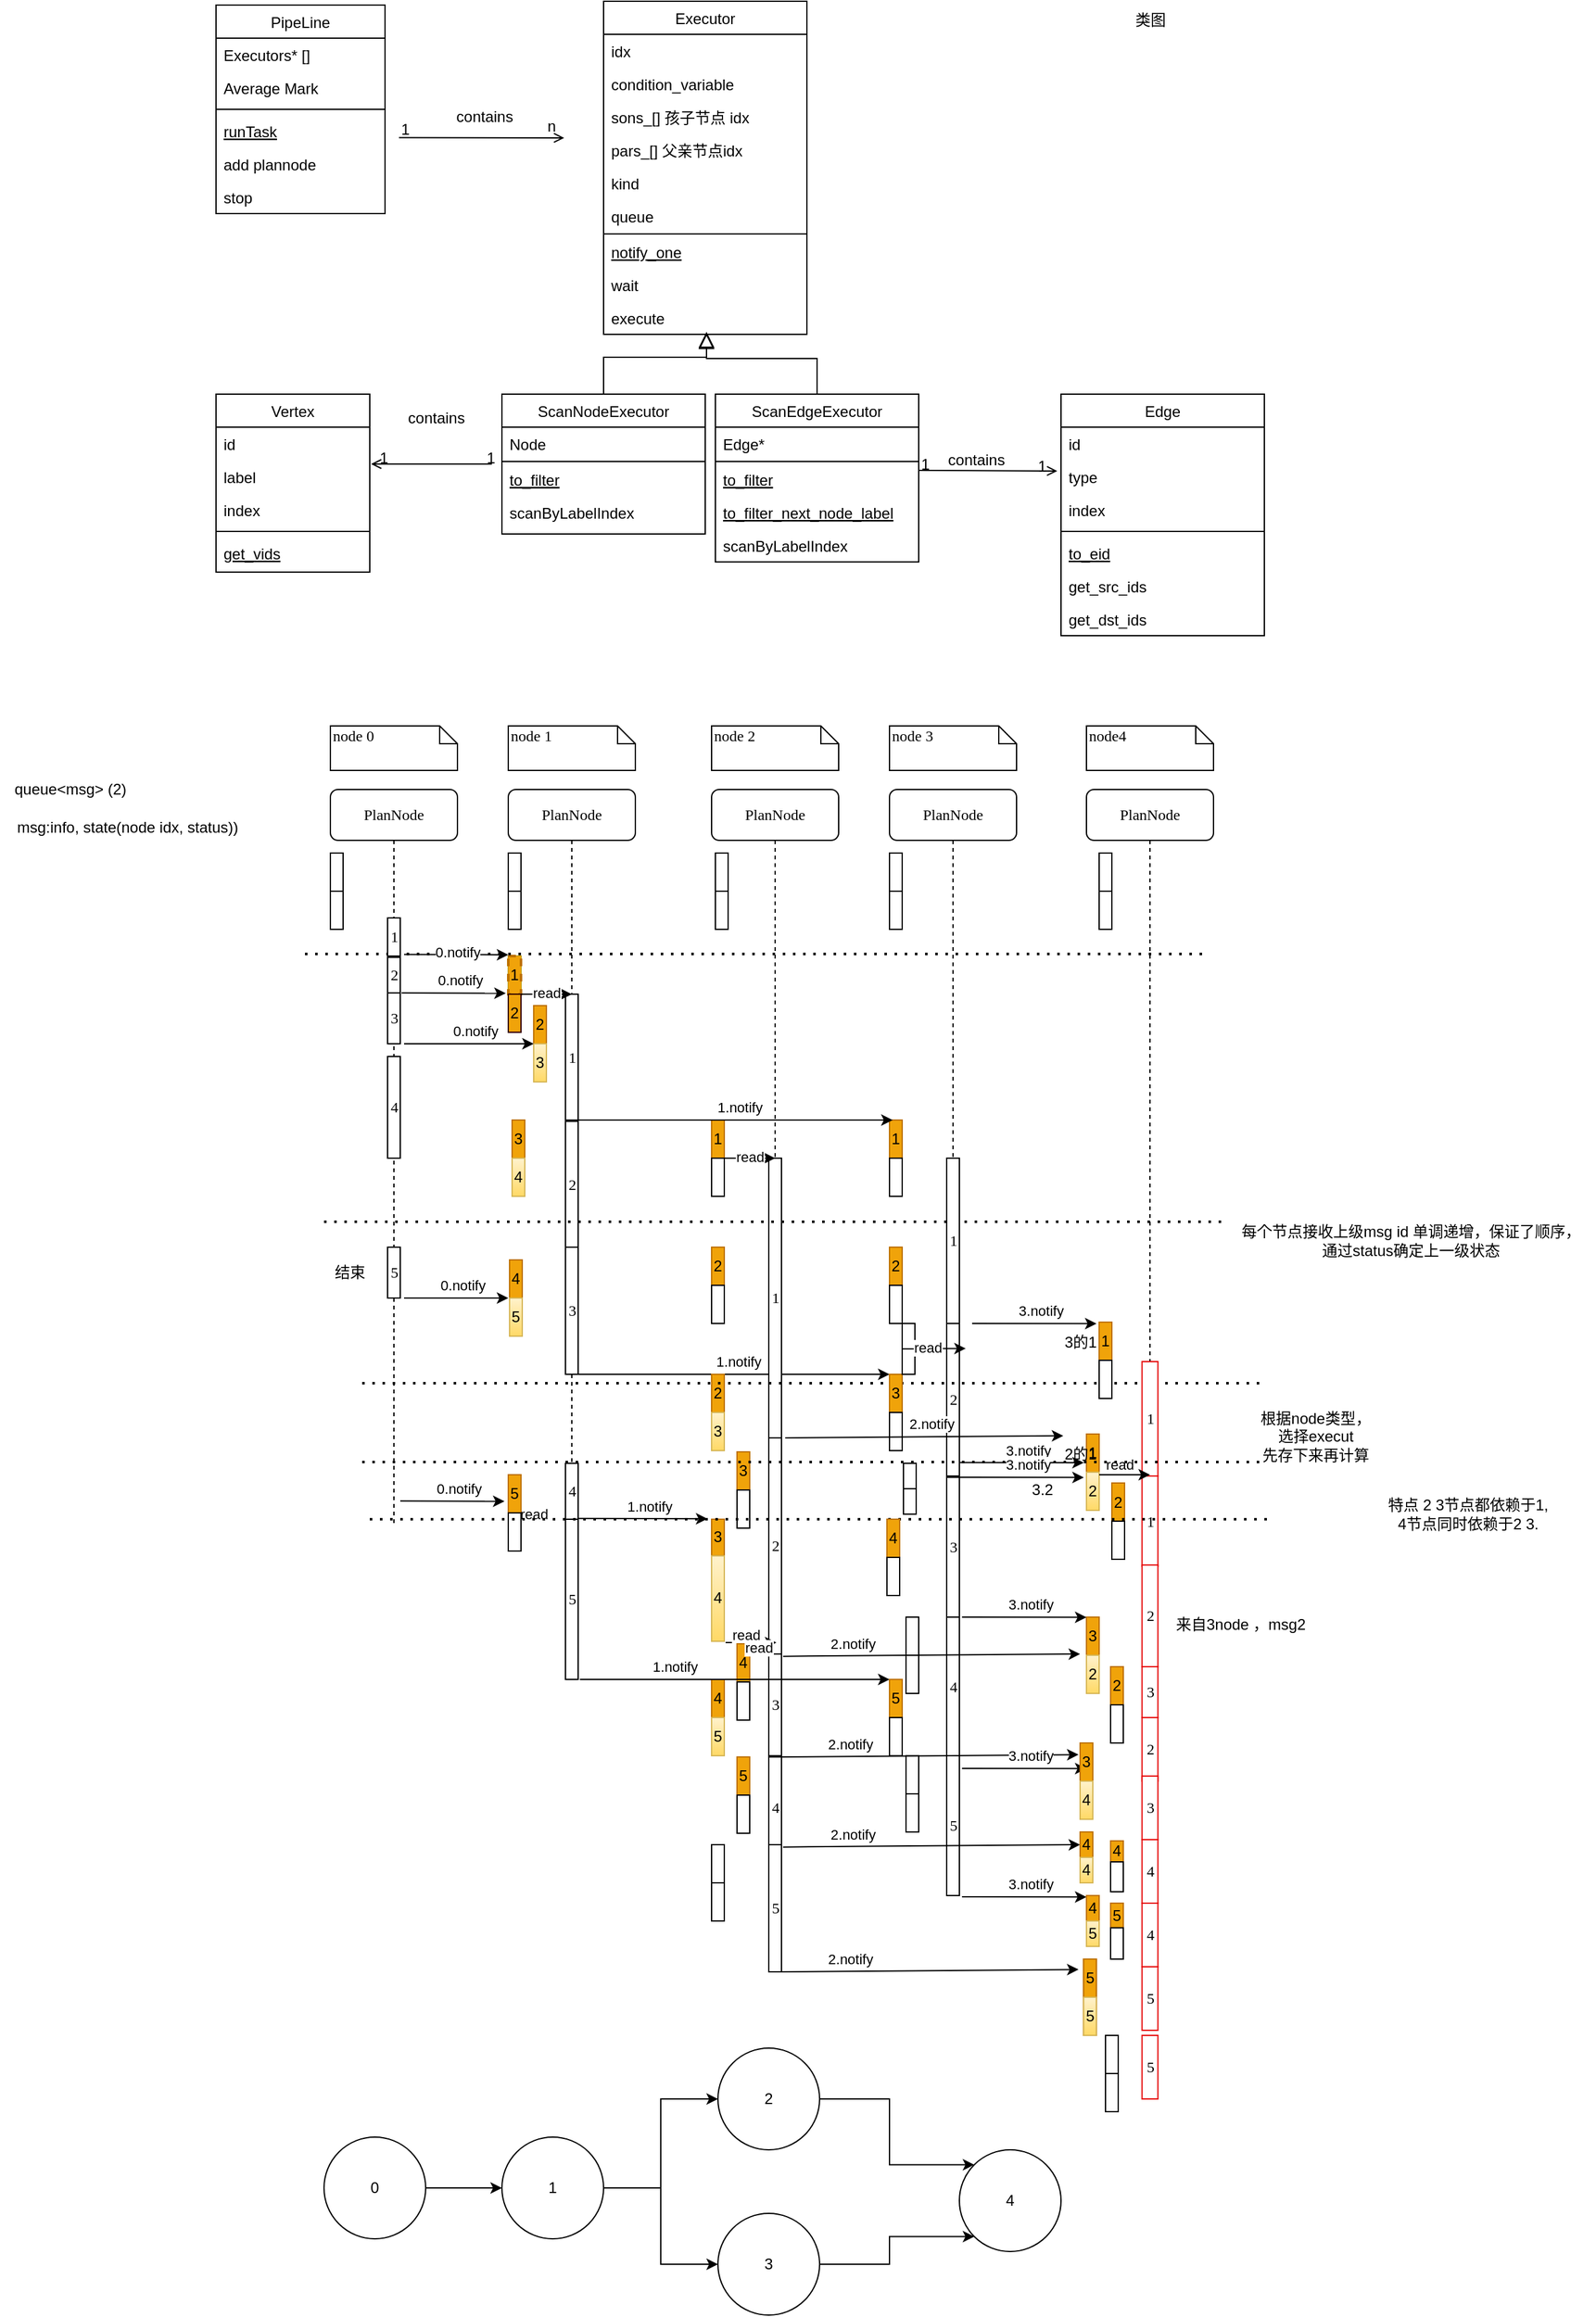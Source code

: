 <mxfile version="20.5.1" type="github">
  <diagram id="C5RBs43oDa-KdzZeNtuy" name="Page-1">
    <mxGraphModel dx="3026" dy="1254" grid="1" gridSize="10" guides="1" tooltips="1" connect="1" arrows="1" fold="1" page="1" pageScale="1" pageWidth="827" pageHeight="1169" math="0" shadow="0">
      <root>
        <mxCell id="WIyWlLk6GJQsqaUBKTNV-0" />
        <mxCell id="WIyWlLk6GJQsqaUBKTNV-1" parent="WIyWlLk6GJQsqaUBKTNV-0" />
        <mxCell id="xZTsPzXM96NEqXpf5ZAj-0" value="Executor" style="swimlane;fontStyle=0;align=center;verticalAlign=top;childLayout=stackLayout;horizontal=1;startSize=26;horizontalStack=0;resizeParent=1;resizeLast=0;collapsible=1;marginBottom=0;rounded=0;shadow=0;strokeWidth=1;" vertex="1" parent="WIyWlLk6GJQsqaUBKTNV-1">
          <mxGeometry x="-325" y="10" width="160" height="262" as="geometry">
            <mxRectangle x="130" y="380" width="160" height="26" as="alternateBounds" />
          </mxGeometry>
        </mxCell>
        <mxCell id="xZTsPzXM96NEqXpf5ZAj-1" value="idx" style="text;align=left;verticalAlign=top;spacingLeft=4;spacingRight=4;overflow=hidden;rotatable=0;points=[[0,0.5],[1,0.5]];portConstraint=eastwest;" vertex="1" parent="xZTsPzXM96NEqXpf5ZAj-0">
          <mxGeometry y="26" width="160" height="26" as="geometry" />
        </mxCell>
        <mxCell id="xZTsPzXM96NEqXpf5ZAj-85" value="condition_variable" style="text;align=left;verticalAlign=top;spacingLeft=4;spacingRight=4;overflow=hidden;rotatable=0;points=[[0,0.5],[1,0.5]];portConstraint=eastwest;rounded=0;shadow=0;html=0;" vertex="1" parent="xZTsPzXM96NEqXpf5ZAj-0">
          <mxGeometry y="52" width="160" height="26" as="geometry" />
        </mxCell>
        <mxCell id="xZTsPzXM96NEqXpf5ZAj-90" value="sons_[] 孩子节点 idx" style="text;align=left;verticalAlign=top;spacingLeft=4;spacingRight=4;overflow=hidden;rotatable=0;points=[[0,0.5],[1,0.5]];portConstraint=eastwest;rounded=0;shadow=0;html=0;" vertex="1" parent="xZTsPzXM96NEqXpf5ZAj-0">
          <mxGeometry y="78" width="160" height="26" as="geometry" />
        </mxCell>
        <mxCell id="xZTsPzXM96NEqXpf5ZAj-91" value="pars_[] 父亲节点idx" style="text;align=left;verticalAlign=top;spacingLeft=4;spacingRight=4;overflow=hidden;rotatable=0;points=[[0,0.5],[1,0.5]];portConstraint=eastwest;rounded=0;shadow=0;html=0;" vertex="1" parent="xZTsPzXM96NEqXpf5ZAj-0">
          <mxGeometry y="104" width="160" height="26" as="geometry" />
        </mxCell>
        <mxCell id="xZTsPzXM96NEqXpf5ZAj-2" value="kind" style="text;align=left;verticalAlign=top;spacingLeft=4;spacingRight=4;overflow=hidden;rotatable=0;points=[[0,0.5],[1,0.5]];portConstraint=eastwest;rounded=0;shadow=0;html=0;" vertex="1" parent="xZTsPzXM96NEqXpf5ZAj-0">
          <mxGeometry y="130" width="160" height="26" as="geometry" />
        </mxCell>
        <mxCell id="xZTsPzXM96NEqXpf5ZAj-150" value="queue" style="text;align=left;verticalAlign=top;spacingLeft=4;spacingRight=4;overflow=hidden;rotatable=0;points=[[0,0.5],[1,0.5]];portConstraint=eastwest;rounded=0;shadow=0;html=0;" vertex="1" parent="xZTsPzXM96NEqXpf5ZAj-0">
          <mxGeometry y="156" width="160" height="26" as="geometry" />
        </mxCell>
        <mxCell id="xZTsPzXM96NEqXpf5ZAj-3" value="" style="line;html=1;strokeWidth=1;align=left;verticalAlign=middle;spacingTop=-1;spacingLeft=3;spacingRight=3;rotatable=0;labelPosition=right;points=[];portConstraint=eastwest;" vertex="1" parent="xZTsPzXM96NEqXpf5ZAj-0">
          <mxGeometry y="182" width="160" height="2" as="geometry" />
        </mxCell>
        <mxCell id="xZTsPzXM96NEqXpf5ZAj-4" value="notify_one" style="text;align=left;verticalAlign=top;spacingLeft=4;spacingRight=4;overflow=hidden;rotatable=0;points=[[0,0.5],[1,0.5]];portConstraint=eastwest;fontStyle=4" vertex="1" parent="xZTsPzXM96NEqXpf5ZAj-0">
          <mxGeometry y="184" width="160" height="26" as="geometry" />
        </mxCell>
        <mxCell id="xZTsPzXM96NEqXpf5ZAj-5" value="wait" style="text;align=left;verticalAlign=top;spacingLeft=4;spacingRight=4;overflow=hidden;rotatable=0;points=[[0,0.5],[1,0.5]];portConstraint=eastwest;" vertex="1" parent="xZTsPzXM96NEqXpf5ZAj-0">
          <mxGeometry y="210" width="160" height="26" as="geometry" />
        </mxCell>
        <mxCell id="xZTsPzXM96NEqXpf5ZAj-45" value="execute" style="text;align=left;verticalAlign=top;spacingLeft=4;spacingRight=4;overflow=hidden;rotatable=0;points=[[0,0.5],[1,0.5]];portConstraint=eastwest;" vertex="1" parent="xZTsPzXM96NEqXpf5ZAj-0">
          <mxGeometry y="236" width="160" height="26" as="geometry" />
        </mxCell>
        <mxCell id="xZTsPzXM96NEqXpf5ZAj-6" value="PipeLine" style="swimlane;fontStyle=0;align=center;verticalAlign=top;childLayout=stackLayout;horizontal=1;startSize=26;horizontalStack=0;resizeParent=1;resizeLast=0;collapsible=1;marginBottom=0;rounded=0;shadow=0;strokeWidth=1;" vertex="1" parent="WIyWlLk6GJQsqaUBKTNV-1">
          <mxGeometry x="-630" y="13" width="133" height="164" as="geometry">
            <mxRectangle x="130" y="380" width="160" height="26" as="alternateBounds" />
          </mxGeometry>
        </mxCell>
        <mxCell id="xZTsPzXM96NEqXpf5ZAj-7" value="Executors* []" style="text;align=left;verticalAlign=top;spacingLeft=4;spacingRight=4;overflow=hidden;rotatable=0;points=[[0,0.5],[1,0.5]];portConstraint=eastwest;" vertex="1" parent="xZTsPzXM96NEqXpf5ZAj-6">
          <mxGeometry y="26" width="133" height="26" as="geometry" />
        </mxCell>
        <mxCell id="xZTsPzXM96NEqXpf5ZAj-8" value="Average Mark" style="text;align=left;verticalAlign=top;spacingLeft=4;spacingRight=4;overflow=hidden;rotatable=0;points=[[0,0.5],[1,0.5]];portConstraint=eastwest;rounded=0;shadow=0;html=0;" vertex="1" parent="xZTsPzXM96NEqXpf5ZAj-6">
          <mxGeometry y="52" width="133" height="26" as="geometry" />
        </mxCell>
        <mxCell id="xZTsPzXM96NEqXpf5ZAj-9" value="" style="line;html=1;strokeWidth=1;align=left;verticalAlign=middle;spacingTop=-1;spacingLeft=3;spacingRight=3;rotatable=0;labelPosition=right;points=[];portConstraint=eastwest;" vertex="1" parent="xZTsPzXM96NEqXpf5ZAj-6">
          <mxGeometry y="78" width="133" height="8" as="geometry" />
        </mxCell>
        <mxCell id="xZTsPzXM96NEqXpf5ZAj-10" value="runTask" style="text;align=left;verticalAlign=top;spacingLeft=4;spacingRight=4;overflow=hidden;rotatable=0;points=[[0,0.5],[1,0.5]];portConstraint=eastwest;fontStyle=4" vertex="1" parent="xZTsPzXM96NEqXpf5ZAj-6">
          <mxGeometry y="86" width="133" height="26" as="geometry" />
        </mxCell>
        <mxCell id="xZTsPzXM96NEqXpf5ZAj-48" value="add plannode" style="text;align=left;verticalAlign=top;spacingLeft=4;spacingRight=4;overflow=hidden;rotatable=0;points=[[0,0.5],[1,0.5]];portConstraint=eastwest;" vertex="1" parent="xZTsPzXM96NEqXpf5ZAj-6">
          <mxGeometry y="112" width="133" height="26" as="geometry" />
        </mxCell>
        <mxCell id="xZTsPzXM96NEqXpf5ZAj-11" value="stop" style="text;align=left;verticalAlign=top;spacingLeft=4;spacingRight=4;overflow=hidden;rotatable=0;points=[[0,0.5],[1,0.5]];portConstraint=eastwest;" vertex="1" parent="xZTsPzXM96NEqXpf5ZAj-6">
          <mxGeometry y="138" width="133" height="26" as="geometry" />
        </mxCell>
        <mxCell id="xZTsPzXM96NEqXpf5ZAj-21" value="" style="resizable=0;align=right;verticalAlign=bottom;labelBackgroundColor=none;fontSize=12;" connectable="0" vertex="1" parent="WIyWlLk6GJQsqaUBKTNV-1">
          <mxGeometry x="-245" y="319" as="geometry" />
        </mxCell>
        <mxCell id="xZTsPzXM96NEqXpf5ZAj-26" value="ScanNodeExecutor" style="swimlane;fontStyle=0;align=center;verticalAlign=top;childLayout=stackLayout;horizontal=1;startSize=26;horizontalStack=0;resizeParent=1;resizeLast=0;collapsible=1;marginBottom=0;rounded=0;shadow=0;strokeWidth=1;" vertex="1" parent="WIyWlLk6GJQsqaUBKTNV-1">
          <mxGeometry x="-405" y="319" width="160" height="110" as="geometry">
            <mxRectangle x="130" y="380" width="160" height="26" as="alternateBounds" />
          </mxGeometry>
        </mxCell>
        <mxCell id="xZTsPzXM96NEqXpf5ZAj-28" value="Node" style="text;align=left;verticalAlign=top;spacingLeft=4;spacingRight=4;overflow=hidden;rotatable=0;points=[[0,0.5],[1,0.5]];portConstraint=eastwest;rounded=0;shadow=0;html=0;" vertex="1" parent="xZTsPzXM96NEqXpf5ZAj-26">
          <mxGeometry y="26" width="160" height="26" as="geometry" />
        </mxCell>
        <mxCell id="xZTsPzXM96NEqXpf5ZAj-29" value="" style="line;html=1;strokeWidth=1;align=left;verticalAlign=middle;spacingTop=-1;spacingLeft=3;spacingRight=3;rotatable=0;labelPosition=right;points=[];portConstraint=eastwest;" vertex="1" parent="xZTsPzXM96NEqXpf5ZAj-26">
          <mxGeometry y="52" width="160" height="2" as="geometry" />
        </mxCell>
        <mxCell id="xZTsPzXM96NEqXpf5ZAj-30" value="to_filter" style="text;align=left;verticalAlign=top;spacingLeft=4;spacingRight=4;overflow=hidden;rotatable=0;points=[[0,0.5],[1,0.5]];portConstraint=eastwest;fontStyle=4" vertex="1" parent="xZTsPzXM96NEqXpf5ZAj-26">
          <mxGeometry y="54" width="160" height="26" as="geometry" />
        </mxCell>
        <mxCell id="xZTsPzXM96NEqXpf5ZAj-31" value="scanByLabelIndex" style="text;align=left;verticalAlign=top;spacingLeft=4;spacingRight=4;overflow=hidden;rotatable=0;points=[[0,0.5],[1,0.5]];portConstraint=eastwest;" vertex="1" parent="xZTsPzXM96NEqXpf5ZAj-26">
          <mxGeometry y="80" width="160" height="26" as="geometry" />
        </mxCell>
        <mxCell id="xZTsPzXM96NEqXpf5ZAj-32" value="ScanEdgeExecutor" style="swimlane;fontStyle=0;align=center;verticalAlign=top;childLayout=stackLayout;horizontal=1;startSize=26;horizontalStack=0;resizeParent=1;resizeLast=0;collapsible=1;marginBottom=0;rounded=0;shadow=0;strokeWidth=1;" vertex="1" parent="WIyWlLk6GJQsqaUBKTNV-1">
          <mxGeometry x="-237" y="319" width="160" height="132" as="geometry">
            <mxRectangle x="130" y="380" width="160" height="26" as="alternateBounds" />
          </mxGeometry>
        </mxCell>
        <mxCell id="xZTsPzXM96NEqXpf5ZAj-34" value="Edge*" style="text;align=left;verticalAlign=top;spacingLeft=4;spacingRight=4;overflow=hidden;rotatable=0;points=[[0,0.5],[1,0.5]];portConstraint=eastwest;rounded=0;shadow=0;html=0;" vertex="1" parent="xZTsPzXM96NEqXpf5ZAj-32">
          <mxGeometry y="26" width="160" height="26" as="geometry" />
        </mxCell>
        <mxCell id="xZTsPzXM96NEqXpf5ZAj-35" value="" style="line;html=1;strokeWidth=1;align=left;verticalAlign=middle;spacingTop=-1;spacingLeft=3;spacingRight=3;rotatable=0;labelPosition=right;points=[];portConstraint=eastwest;" vertex="1" parent="xZTsPzXM96NEqXpf5ZAj-32">
          <mxGeometry y="52" width="160" height="2" as="geometry" />
        </mxCell>
        <mxCell id="xZTsPzXM96NEqXpf5ZAj-36" value="to_filter" style="text;align=left;verticalAlign=top;spacingLeft=4;spacingRight=4;overflow=hidden;rotatable=0;points=[[0,0.5],[1,0.5]];portConstraint=eastwest;fontStyle=4" vertex="1" parent="xZTsPzXM96NEqXpf5ZAj-32">
          <mxGeometry y="54" width="160" height="26" as="geometry" />
        </mxCell>
        <mxCell id="xZTsPzXM96NEqXpf5ZAj-151" value="to_filter_next_node_label" style="text;align=left;verticalAlign=top;spacingLeft=4;spacingRight=4;overflow=hidden;rotatable=0;points=[[0,0.5],[1,0.5]];portConstraint=eastwest;fontStyle=4" vertex="1" parent="xZTsPzXM96NEqXpf5ZAj-32">
          <mxGeometry y="80" width="160" height="26" as="geometry" />
        </mxCell>
        <mxCell id="xZTsPzXM96NEqXpf5ZAj-37" value="scanByLabelIndex" style="text;align=left;verticalAlign=top;spacingLeft=4;spacingRight=4;overflow=hidden;rotatable=0;points=[[0,0.5],[1,0.5]];portConstraint=eastwest;" vertex="1" parent="xZTsPzXM96NEqXpf5ZAj-32">
          <mxGeometry y="106" width="160" height="26" as="geometry" />
        </mxCell>
        <mxCell id="xZTsPzXM96NEqXpf5ZAj-47" value="" style="endArrow=block;endSize=10;endFill=0;shadow=0;strokeWidth=1;rounded=0;edgeStyle=elbowEdgeStyle;elbow=vertical;exitX=0.5;exitY=0;exitDx=0;exitDy=0;" edge="1" parent="WIyWlLk6GJQsqaUBKTNV-1" source="xZTsPzXM96NEqXpf5ZAj-26">
          <mxGeometry width="160" relative="1" as="geometry">
            <mxPoint x="-156" y="300" as="sourcePoint" />
            <mxPoint x="-244" y="270" as="targetPoint" />
            <Array as="points">
              <mxPoint x="-280" y="290" />
            </Array>
          </mxGeometry>
        </mxCell>
        <mxCell id="xZTsPzXM96NEqXpf5ZAj-57" value="Vertex" style="swimlane;fontStyle=0;align=center;verticalAlign=top;childLayout=stackLayout;horizontal=1;startSize=26;horizontalStack=0;resizeParent=1;resizeLast=0;collapsible=1;marginBottom=0;rounded=0;shadow=0;strokeWidth=1;" vertex="1" parent="WIyWlLk6GJQsqaUBKTNV-1">
          <mxGeometry x="-630" y="319" width="121" height="140" as="geometry">
            <mxRectangle x="130" y="380" width="160" height="26" as="alternateBounds" />
          </mxGeometry>
        </mxCell>
        <mxCell id="xZTsPzXM96NEqXpf5ZAj-58" value="id" style="text;align=left;verticalAlign=top;spacingLeft=4;spacingRight=4;overflow=hidden;rotatable=0;points=[[0,0.5],[1,0.5]];portConstraint=eastwest;" vertex="1" parent="xZTsPzXM96NEqXpf5ZAj-57">
          <mxGeometry y="26" width="121" height="26" as="geometry" />
        </mxCell>
        <mxCell id="xZTsPzXM96NEqXpf5ZAj-70" value="label" style="text;align=left;verticalAlign=top;spacingLeft=4;spacingRight=4;overflow=hidden;rotatable=0;points=[[0,0.5],[1,0.5]];portConstraint=eastwest;rounded=0;shadow=0;html=0;" vertex="1" parent="xZTsPzXM96NEqXpf5ZAj-57">
          <mxGeometry y="52" width="121" height="26" as="geometry" />
        </mxCell>
        <mxCell id="xZTsPzXM96NEqXpf5ZAj-59" value="index" style="text;align=left;verticalAlign=top;spacingLeft=4;spacingRight=4;overflow=hidden;rotatable=0;points=[[0,0.5],[1,0.5]];portConstraint=eastwest;rounded=0;shadow=0;html=0;" vertex="1" parent="xZTsPzXM96NEqXpf5ZAj-57">
          <mxGeometry y="78" width="121" height="26" as="geometry" />
        </mxCell>
        <mxCell id="xZTsPzXM96NEqXpf5ZAj-60" value="" style="line;html=1;strokeWidth=1;align=left;verticalAlign=middle;spacingTop=-1;spacingLeft=3;spacingRight=3;rotatable=0;labelPosition=right;points=[];portConstraint=eastwest;" vertex="1" parent="xZTsPzXM96NEqXpf5ZAj-57">
          <mxGeometry y="104" width="121" height="8" as="geometry" />
        </mxCell>
        <mxCell id="xZTsPzXM96NEqXpf5ZAj-61" value="get_vids" style="text;align=left;verticalAlign=top;spacingLeft=4;spacingRight=4;overflow=hidden;rotatable=0;points=[[0,0.5],[1,0.5]];portConstraint=eastwest;fontStyle=4" vertex="1" parent="xZTsPzXM96NEqXpf5ZAj-57">
          <mxGeometry y="112" width="121" height="26" as="geometry" />
        </mxCell>
        <mxCell id="xZTsPzXM96NEqXpf5ZAj-63" value="Edge" style="swimlane;fontStyle=0;align=center;verticalAlign=top;childLayout=stackLayout;horizontal=1;startSize=26;horizontalStack=0;resizeParent=1;resizeLast=0;collapsible=1;marginBottom=0;rounded=0;shadow=0;strokeWidth=1;" vertex="1" parent="WIyWlLk6GJQsqaUBKTNV-1">
          <mxGeometry x="35" y="319" width="160" height="190" as="geometry">
            <mxRectangle x="130" y="380" width="160" height="26" as="alternateBounds" />
          </mxGeometry>
        </mxCell>
        <mxCell id="xZTsPzXM96NEqXpf5ZAj-64" value="id" style="text;align=left;verticalAlign=top;spacingLeft=4;spacingRight=4;overflow=hidden;rotatable=0;points=[[0,0.5],[1,0.5]];portConstraint=eastwest;" vertex="1" parent="xZTsPzXM96NEqXpf5ZAj-63">
          <mxGeometry y="26" width="160" height="26" as="geometry" />
        </mxCell>
        <mxCell id="xZTsPzXM96NEqXpf5ZAj-69" value="type" style="text;align=left;verticalAlign=top;spacingLeft=4;spacingRight=4;overflow=hidden;rotatable=0;points=[[0,0.5],[1,0.5]];portConstraint=eastwest;rounded=0;shadow=0;html=0;" vertex="1" parent="xZTsPzXM96NEqXpf5ZAj-63">
          <mxGeometry y="52" width="160" height="26" as="geometry" />
        </mxCell>
        <mxCell id="xZTsPzXM96NEqXpf5ZAj-65" value="index" style="text;align=left;verticalAlign=top;spacingLeft=4;spacingRight=4;overflow=hidden;rotatable=0;points=[[0,0.5],[1,0.5]];portConstraint=eastwest;rounded=0;shadow=0;html=0;" vertex="1" parent="xZTsPzXM96NEqXpf5ZAj-63">
          <mxGeometry y="78" width="160" height="26" as="geometry" />
        </mxCell>
        <mxCell id="xZTsPzXM96NEqXpf5ZAj-66" value="" style="line;html=1;strokeWidth=1;align=left;verticalAlign=middle;spacingTop=-1;spacingLeft=3;spacingRight=3;rotatable=0;labelPosition=right;points=[];portConstraint=eastwest;" vertex="1" parent="xZTsPzXM96NEqXpf5ZAj-63">
          <mxGeometry y="104" width="160" height="8" as="geometry" />
        </mxCell>
        <mxCell id="xZTsPzXM96NEqXpf5ZAj-67" value="to_eid" style="text;align=left;verticalAlign=top;spacingLeft=4;spacingRight=4;overflow=hidden;rotatable=0;points=[[0,0.5],[1,0.5]];portConstraint=eastwest;fontStyle=4" vertex="1" parent="xZTsPzXM96NEqXpf5ZAj-63">
          <mxGeometry y="112" width="160" height="26" as="geometry" />
        </mxCell>
        <mxCell id="xZTsPzXM96NEqXpf5ZAj-68" value="get_src_ids" style="text;align=left;verticalAlign=top;spacingLeft=4;spacingRight=4;overflow=hidden;rotatable=0;points=[[0,0.5],[1,0.5]];portConstraint=eastwest;" vertex="1" parent="xZTsPzXM96NEqXpf5ZAj-63">
          <mxGeometry y="138" width="160" height="26" as="geometry" />
        </mxCell>
        <mxCell id="xZTsPzXM96NEqXpf5ZAj-84" value="get_dst_ids" style="text;align=left;verticalAlign=top;spacingLeft=4;spacingRight=4;overflow=hidden;rotatable=0;points=[[0,0.5],[1,0.5]];portConstraint=eastwest;" vertex="1" parent="xZTsPzXM96NEqXpf5ZAj-63">
          <mxGeometry y="164" width="160" height="26" as="geometry" />
        </mxCell>
        <mxCell id="xZTsPzXM96NEqXpf5ZAj-71" value="" style="endArrow=open;shadow=0;strokeWidth=1;rounded=0;endFill=1;edgeStyle=elbowEdgeStyle;elbow=vertical;exitX=-0.012;exitY=0.038;exitDx=0;exitDy=0;exitPerimeter=0;" edge="1" parent="WIyWlLk6GJQsqaUBKTNV-1">
          <mxGeometry x="0.5" y="41" relative="1" as="geometry">
            <mxPoint x="-412.92" y="373.988" as="sourcePoint" />
            <mxPoint x="-508" y="374" as="targetPoint" />
            <mxPoint x="-40" y="32" as="offset" />
          </mxGeometry>
        </mxCell>
        <mxCell id="xZTsPzXM96NEqXpf5ZAj-72" value="1" style="resizable=0;align=left;verticalAlign=bottom;labelBackgroundColor=none;fontSize=12;" connectable="0" vertex="1" parent="xZTsPzXM96NEqXpf5ZAj-71">
          <mxGeometry x="-1" relative="1" as="geometry">
            <mxPoint x="-6" y="4" as="offset" />
          </mxGeometry>
        </mxCell>
        <mxCell id="xZTsPzXM96NEqXpf5ZAj-73" value="1" style="resizable=0;align=right;verticalAlign=bottom;labelBackgroundColor=none;fontSize=12;" connectable="0" vertex="1" parent="xZTsPzXM96NEqXpf5ZAj-71">
          <mxGeometry x="1" relative="1" as="geometry">
            <mxPoint x="15" y="4" as="offset" />
          </mxGeometry>
        </mxCell>
        <mxCell id="xZTsPzXM96NEqXpf5ZAj-76" value="contains" style="text;html=1;resizable=0;points=[];;align=center;verticalAlign=middle;labelBackgroundColor=none;rounded=0;shadow=0;strokeWidth=1;fontSize=12;" vertex="1" connectable="0" parent="WIyWlLk6GJQsqaUBKTNV-1">
          <mxGeometry x="-448" y="267" as="geometry">
            <mxPoint x="-9" y="71" as="offset" />
          </mxGeometry>
        </mxCell>
        <mxCell id="xZTsPzXM96NEqXpf5ZAj-80" value="" style="endArrow=open;shadow=0;strokeWidth=1;rounded=0;endFill=1;edgeStyle=elbowEdgeStyle;elbow=vertical;entryX=-0.006;entryY=0.115;entryDx=0;entryDy=0;entryPerimeter=0;" edge="1" parent="WIyWlLk6GJQsqaUBKTNV-1">
          <mxGeometry x="0.5" y="41" relative="1" as="geometry">
            <mxPoint x="-77" y="379" as="sourcePoint" />
            <mxPoint x="32.04" y="380.49" as="targetPoint" />
            <mxPoint x="-40" y="32" as="offset" />
          </mxGeometry>
        </mxCell>
        <mxCell id="xZTsPzXM96NEqXpf5ZAj-81" value="1" style="resizable=0;align=left;verticalAlign=bottom;labelBackgroundColor=none;fontSize=12;" connectable="0" vertex="1" parent="xZTsPzXM96NEqXpf5ZAj-80">
          <mxGeometry x="-1" relative="1" as="geometry">
            <mxPoint y="4" as="offset" />
          </mxGeometry>
        </mxCell>
        <mxCell id="xZTsPzXM96NEqXpf5ZAj-82" value="1" style="resizable=0;align=right;verticalAlign=bottom;labelBackgroundColor=none;fontSize=12;" connectable="0" vertex="1" parent="xZTsPzXM96NEqXpf5ZAj-80">
          <mxGeometry x="1" relative="1" as="geometry">
            <mxPoint x="-7" y="4" as="offset" />
          </mxGeometry>
        </mxCell>
        <mxCell id="xZTsPzXM96NEqXpf5ZAj-83" value="contains" style="text;html=1;resizable=0;points=[];;align=center;verticalAlign=middle;labelBackgroundColor=none;rounded=0;shadow=0;strokeWidth=1;fontSize=12;" vertex="1" connectable="0" parent="xZTsPzXM96NEqXpf5ZAj-80">
          <mxGeometry x="0.5" y="49" relative="1" as="geometry">
            <mxPoint x="-38" y="40" as="offset" />
          </mxGeometry>
        </mxCell>
        <mxCell id="xZTsPzXM96NEqXpf5ZAj-86" value="" style="endArrow=open;shadow=0;strokeWidth=1;rounded=0;endFill=1;edgeStyle=elbowEdgeStyle;elbow=vertical;" edge="1" parent="WIyWlLk6GJQsqaUBKTNV-1">
          <mxGeometry x="0.5" y="41" relative="1" as="geometry">
            <mxPoint x="-486" y="117.26" as="sourcePoint" />
            <mxPoint x="-356" y="118" as="targetPoint" />
            <mxPoint x="-40" y="32" as="offset" />
          </mxGeometry>
        </mxCell>
        <mxCell id="xZTsPzXM96NEqXpf5ZAj-87" value="1" style="resizable=0;align=left;verticalAlign=bottom;labelBackgroundColor=none;fontSize=12;" connectable="0" vertex="1" parent="xZTsPzXM96NEqXpf5ZAj-86">
          <mxGeometry x="-1" relative="1" as="geometry">
            <mxPoint y="2" as="offset" />
          </mxGeometry>
        </mxCell>
        <mxCell id="xZTsPzXM96NEqXpf5ZAj-88" value="n" style="resizable=0;align=right;verticalAlign=bottom;labelBackgroundColor=none;fontSize=12;" connectable="0" vertex="1" parent="xZTsPzXM96NEqXpf5ZAj-86">
          <mxGeometry x="1" relative="1" as="geometry">
            <mxPoint x="-5" y="-1" as="offset" />
          </mxGeometry>
        </mxCell>
        <mxCell id="xZTsPzXM96NEqXpf5ZAj-89" value="contains" style="text;html=1;resizable=0;points=[];;align=center;verticalAlign=middle;labelBackgroundColor=none;rounded=0;shadow=0;strokeWidth=1;fontSize=12;" vertex="1" connectable="0" parent="xZTsPzXM96NEqXpf5ZAj-86">
          <mxGeometry x="0.5" y="49" relative="1" as="geometry">
            <mxPoint x="-31" y="32" as="offset" />
          </mxGeometry>
        </mxCell>
        <mxCell id="xZTsPzXM96NEqXpf5ZAj-92" value="PlanNode" style="shape=umlLifeline;perimeter=lifelinePerimeter;whiteSpace=wrap;html=1;container=1;collapsible=0;recursiveResize=0;outlineConnect=0;rounded=1;shadow=0;comic=0;labelBackgroundColor=none;strokeWidth=1;fontFamily=Verdana;fontSize=12;align=center;" vertex="1" parent="WIyWlLk6GJQsqaUBKTNV-1">
          <mxGeometry x="-400" y="630" width="100" height="700" as="geometry" />
        </mxCell>
        <mxCell id="xZTsPzXM96NEqXpf5ZAj-93" value="1" style="html=1;points=[];perimeter=orthogonalPerimeter;rounded=0;shadow=0;comic=0;labelBackgroundColor=none;strokeWidth=1;fontFamily=Verdana;fontSize=12;align=center;" vertex="1" parent="xZTsPzXM96NEqXpf5ZAj-92">
          <mxGeometry x="45" y="161" width="10" height="99" as="geometry" />
        </mxCell>
        <mxCell id="xZTsPzXM96NEqXpf5ZAj-94" value="2" style="html=1;points=[];perimeter=orthogonalPerimeter;rounded=0;shadow=0;comic=0;labelBackgroundColor=none;strokeWidth=1;fontFamily=Verdana;fontSize=12;align=center;" vertex="1" parent="xZTsPzXM96NEqXpf5ZAj-92">
          <mxGeometry x="45" y="261" width="10" height="99" as="geometry" />
        </mxCell>
        <mxCell id="xZTsPzXM96NEqXpf5ZAj-97" value="3" style="html=1;points=[];perimeter=orthogonalPerimeter;rounded=0;shadow=0;comic=0;labelBackgroundColor=none;strokeWidth=1;fontFamily=Verdana;fontSize=12;align=center;" vertex="1" parent="xZTsPzXM96NEqXpf5ZAj-92">
          <mxGeometry x="45" y="360" width="10" height="100" as="geometry" />
        </mxCell>
        <mxCell id="xZTsPzXM96NEqXpf5ZAj-98" value="4" style="html=1;points=[];perimeter=orthogonalPerimeter;rounded=0;shadow=0;comic=0;labelBackgroundColor=none;strokeWidth=1;fontFamily=Verdana;fontSize=12;align=center;" vertex="1" parent="xZTsPzXM96NEqXpf5ZAj-92">
          <mxGeometry x="45" y="530" width="10" height="44" as="geometry" />
        </mxCell>
        <mxCell id="xZTsPzXM96NEqXpf5ZAj-183" value="" style="group;fillColor=#e3c800;fontColor=#000000;strokeColor=#B09500;" vertex="1" connectable="0" parent="xZTsPzXM96NEqXpf5ZAj-92">
          <mxGeometry y="131" width="10" height="60" as="geometry" />
        </mxCell>
        <mxCell id="xZTsPzXM96NEqXpf5ZAj-184" value="1" style="rounded=0;whiteSpace=wrap;html=1;fillColor=#f0a30a;fontColor=#000000;strokeColor=#BD7000;dashed=1;strokeWidth=2;" vertex="1" parent="xZTsPzXM96NEqXpf5ZAj-183">
          <mxGeometry width="10" height="30" as="geometry" />
        </mxCell>
        <mxCell id="xZTsPzXM96NEqXpf5ZAj-185" value="2" style="rounded=0;whiteSpace=wrap;html=1;fillColor=#f0a30a;fontColor=#000000;strokeColor=#330000;fillStyle=solid;" vertex="1" parent="xZTsPzXM96NEqXpf5ZAj-183">
          <mxGeometry y="30" width="10" height="30" as="geometry" />
        </mxCell>
        <mxCell id="xZTsPzXM96NEqXpf5ZAj-194" value="" style="group;fillColor=#0A0A0A;" vertex="1" connectable="0" parent="xZTsPzXM96NEqXpf5ZAj-92">
          <mxGeometry y="50" width="10" height="60" as="geometry" />
        </mxCell>
        <mxCell id="xZTsPzXM96NEqXpf5ZAj-195" value="" style="rounded=0;whiteSpace=wrap;html=1;" vertex="1" parent="xZTsPzXM96NEqXpf5ZAj-194">
          <mxGeometry width="10" height="30" as="geometry" />
        </mxCell>
        <mxCell id="xZTsPzXM96NEqXpf5ZAj-196" value="" style="rounded=0;whiteSpace=wrap;html=1;" vertex="1" parent="xZTsPzXM96NEqXpf5ZAj-194">
          <mxGeometry y="30" width="10" height="30" as="geometry" />
        </mxCell>
        <mxCell id="xZTsPzXM96NEqXpf5ZAj-210" value="" style="endArrow=none;dashed=1;html=1;dashPattern=1 3;strokeWidth=2;rounded=0;" edge="1" parent="xZTsPzXM96NEqXpf5ZAj-92">
          <mxGeometry width="50" height="50" relative="1" as="geometry">
            <mxPoint x="-160" y="129.41" as="sourcePoint" />
            <mxPoint x="550" y="129.41" as="targetPoint" />
          </mxGeometry>
        </mxCell>
        <mxCell id="xZTsPzXM96NEqXpf5ZAj-211" value="" style="endArrow=classic;html=1;rounded=0;exitX=0.8;exitY=0.975;exitDx=0;exitDy=0;exitPerimeter=0;" edge="1" parent="xZTsPzXM96NEqXpf5ZAj-92">
          <mxGeometry width="50" height="50" relative="1" as="geometry">
            <mxPoint x="10" y="161.0" as="sourcePoint" />
            <mxPoint x="50" y="161" as="targetPoint" />
          </mxGeometry>
        </mxCell>
        <mxCell id="xZTsPzXM96NEqXpf5ZAj-212" value="read" style="edgeLabel;html=1;align=center;verticalAlign=middle;resizable=0;points=[];" vertex="1" connectable="0" parent="xZTsPzXM96NEqXpf5ZAj-211">
          <mxGeometry x="0.011" y="-2" relative="1" as="geometry">
            <mxPoint y="-3" as="offset" />
          </mxGeometry>
        </mxCell>
        <mxCell id="xZTsPzXM96NEqXpf5ZAj-219" value="" style="group;fillColor=#f0a30a;fontColor=#000000;strokeColor=#BD7000;" vertex="1" connectable="0" parent="xZTsPzXM96NEqXpf5ZAj-92">
          <mxGeometry x="20" y="170" width="10" height="60" as="geometry" />
        </mxCell>
        <mxCell id="xZTsPzXM96NEqXpf5ZAj-220" value="2" style="rounded=0;whiteSpace=wrap;html=1;fillColor=#f0a30a;fontColor=#000000;strokeColor=#BD7000;" vertex="1" parent="xZTsPzXM96NEqXpf5ZAj-219">
          <mxGeometry width="10" height="30" as="geometry" />
        </mxCell>
        <mxCell id="xZTsPzXM96NEqXpf5ZAj-221" value="3" style="rounded=0;whiteSpace=wrap;html=1;fillColor=#fff2cc;gradientColor=#ffd966;strokeColor=#d6b656;" vertex="1" parent="xZTsPzXM96NEqXpf5ZAj-219">
          <mxGeometry y="30" width="10" height="30" as="geometry" />
        </mxCell>
        <mxCell id="xZTsPzXM96NEqXpf5ZAj-224" value="" style="group;fillColor=#f0a30a;fontColor=#000000;strokeColor=#BD7000;" vertex="1" connectable="0" parent="xZTsPzXM96NEqXpf5ZAj-92">
          <mxGeometry x="3" y="260" width="10" height="60" as="geometry" />
        </mxCell>
        <mxCell id="xZTsPzXM96NEqXpf5ZAj-225" value="3" style="rounded=0;whiteSpace=wrap;html=1;fillColor=#f0a30a;fontColor=#000000;strokeColor=#BD7000;" vertex="1" parent="xZTsPzXM96NEqXpf5ZAj-224">
          <mxGeometry width="10" height="30" as="geometry" />
        </mxCell>
        <mxCell id="xZTsPzXM96NEqXpf5ZAj-226" value="4" style="rounded=0;whiteSpace=wrap;html=1;fillColor=#fff2cc;gradientColor=#ffd966;strokeColor=#d6b656;" vertex="1" parent="xZTsPzXM96NEqXpf5ZAj-224">
          <mxGeometry y="30" width="10" height="30" as="geometry" />
        </mxCell>
        <mxCell id="xZTsPzXM96NEqXpf5ZAj-262" value="" style="endArrow=classic;html=1;rounded=0;exitX=0.8;exitY=0.975;exitDx=0;exitDy=0;exitPerimeter=0;entryX=0;entryY=0;entryDx=0;entryDy=0;" edge="1" parent="xZTsPzXM96NEqXpf5ZAj-92" target="xZTsPzXM96NEqXpf5ZAj-279">
          <mxGeometry width="50" height="50" relative="1" as="geometry">
            <mxPoint x="50" y="460.0" as="sourcePoint" />
            <mxPoint x="160.0" y="460.0" as="targetPoint" />
          </mxGeometry>
        </mxCell>
        <mxCell id="xZTsPzXM96NEqXpf5ZAj-263" value="1.notify" style="edgeLabel;html=1;align=center;verticalAlign=middle;resizable=0;points=[];" vertex="1" connectable="0" parent="xZTsPzXM96NEqXpf5ZAj-262">
          <mxGeometry x="0.011" y="-2" relative="1" as="geometry">
            <mxPoint x="4" y="-12" as="offset" />
          </mxGeometry>
        </mxCell>
        <mxCell id="xZTsPzXM96NEqXpf5ZAj-264" value="" style="group;fillColor=#f0a30a;fontColor=#000000;strokeColor=#BD7000;" vertex="1" connectable="0" parent="xZTsPzXM96NEqXpf5ZAj-92">
          <mxGeometry x="1" y="370" width="10" height="60" as="geometry" />
        </mxCell>
        <mxCell id="xZTsPzXM96NEqXpf5ZAj-265" value="4" style="rounded=0;whiteSpace=wrap;html=1;fillColor=#f0a30a;fontColor=#000000;strokeColor=#BD7000;" vertex="1" parent="xZTsPzXM96NEqXpf5ZAj-264">
          <mxGeometry width="10" height="30" as="geometry" />
        </mxCell>
        <mxCell id="xZTsPzXM96NEqXpf5ZAj-266" value="5" style="rounded=0;whiteSpace=wrap;html=1;fillColor=#fff2cc;gradientColor=#ffd966;strokeColor=#d6b656;" vertex="1" parent="xZTsPzXM96NEqXpf5ZAj-264">
          <mxGeometry y="30" width="10" height="30" as="geometry" />
        </mxCell>
        <mxCell id="xZTsPzXM96NEqXpf5ZAj-392" value="5" style="html=1;points=[];perimeter=orthogonalPerimeter;rounded=0;shadow=0;comic=0;labelBackgroundColor=none;strokeWidth=1;fontFamily=Verdana;fontSize=12;align=center;" vertex="1" parent="xZTsPzXM96NEqXpf5ZAj-92">
          <mxGeometry x="45" y="574" width="10" height="126" as="geometry" />
        </mxCell>
        <mxCell id="xZTsPzXM96NEqXpf5ZAj-436" value="read" style="edgeLabel;html=1;align=center;verticalAlign=middle;resizable=0;points=[];" vertex="1" connectable="0" parent="xZTsPzXM96NEqXpf5ZAj-92">
          <mxGeometry x="20.0" y="570" as="geometry" />
        </mxCell>
        <mxCell id="xZTsPzXM96NEqXpf5ZAj-437" value="" style="group;fillColor=#f0a30a;fontColor=#000000;strokeColor=#BD7000;" vertex="1" connectable="0" parent="xZTsPzXM96NEqXpf5ZAj-92">
          <mxGeometry y="539" width="10" height="60" as="geometry" />
        </mxCell>
        <mxCell id="xZTsPzXM96NEqXpf5ZAj-438" value="5" style="rounded=0;whiteSpace=wrap;html=1;fillColor=#f0a30a;fontColor=#000000;strokeColor=#BD7000;" vertex="1" parent="xZTsPzXM96NEqXpf5ZAj-437">
          <mxGeometry width="10" height="30" as="geometry" />
        </mxCell>
        <mxCell id="xZTsPzXM96NEqXpf5ZAj-439" value="" style="rounded=0;whiteSpace=wrap;html=1;" vertex="1" parent="xZTsPzXM96NEqXpf5ZAj-437">
          <mxGeometry y="30" width="10" height="30" as="geometry" />
        </mxCell>
        <mxCell id="xZTsPzXM96NEqXpf5ZAj-99" value="PlanNode" style="shape=umlLifeline;perimeter=lifelinePerimeter;whiteSpace=wrap;html=1;container=1;collapsible=0;recursiveResize=0;outlineConnect=0;rounded=1;shadow=0;comic=0;labelBackgroundColor=none;strokeWidth=1;fontFamily=Verdana;fontSize=12;align=center;" vertex="1" parent="WIyWlLk6GJQsqaUBKTNV-1">
          <mxGeometry x="-240" y="630" width="100" height="680" as="geometry" />
        </mxCell>
        <mxCell id="xZTsPzXM96NEqXpf5ZAj-101" value="1" style="html=1;points=[];perimeter=orthogonalPerimeter;rounded=0;shadow=0;comic=0;labelBackgroundColor=none;strokeWidth=1;fontFamily=Verdana;fontSize=12;align=center;" vertex="1" parent="xZTsPzXM96NEqXpf5ZAj-99">
          <mxGeometry x="45" y="290" width="10" height="220" as="geometry" />
        </mxCell>
        <mxCell id="xZTsPzXM96NEqXpf5ZAj-197" value="" style="group;fillColor=#0A0A0A;" vertex="1" connectable="0" parent="xZTsPzXM96NEqXpf5ZAj-99">
          <mxGeometry x="3" y="50" width="10" height="60" as="geometry" />
        </mxCell>
        <mxCell id="xZTsPzXM96NEqXpf5ZAj-198" value="" style="rounded=0;whiteSpace=wrap;html=1;" vertex="1" parent="xZTsPzXM96NEqXpf5ZAj-197">
          <mxGeometry width="10" height="30" as="geometry" />
        </mxCell>
        <mxCell id="xZTsPzXM96NEqXpf5ZAj-199" value="" style="rounded=0;whiteSpace=wrap;html=1;" vertex="1" parent="xZTsPzXM96NEqXpf5ZAj-197">
          <mxGeometry y="30" width="10" height="30" as="geometry" />
        </mxCell>
        <mxCell id="xZTsPzXM96NEqXpf5ZAj-235" value="" style="group;fillColor=#f0a30a;fontColor=#000000;strokeColor=#BD7000;" vertex="1" connectable="0" parent="xZTsPzXM96NEqXpf5ZAj-99">
          <mxGeometry y="260" width="10" height="60" as="geometry" />
        </mxCell>
        <mxCell id="xZTsPzXM96NEqXpf5ZAj-236" value="1" style="rounded=0;whiteSpace=wrap;html=1;fillColor=#f0a30a;fontColor=#000000;strokeColor=#BD7000;" vertex="1" parent="xZTsPzXM96NEqXpf5ZAj-235">
          <mxGeometry width="10" height="30" as="geometry" />
        </mxCell>
        <mxCell id="xZTsPzXM96NEqXpf5ZAj-237" value="" style="rounded=0;whiteSpace=wrap;html=1;" vertex="1" parent="xZTsPzXM96NEqXpf5ZAj-235">
          <mxGeometry y="30" width="10" height="30" as="geometry" />
        </mxCell>
        <mxCell id="xZTsPzXM96NEqXpf5ZAj-240" value="" style="group;fillColor=#f0a30a;fontColor=#000000;strokeColor=#BD7000;" vertex="1" connectable="0" parent="xZTsPzXM96NEqXpf5ZAj-99">
          <mxGeometry y="360" width="10" height="60" as="geometry" />
        </mxCell>
        <mxCell id="xZTsPzXM96NEqXpf5ZAj-241" value="2" style="rounded=0;whiteSpace=wrap;html=1;fillColor=#f0a30a;fontColor=#000000;strokeColor=#BD7000;" vertex="1" parent="xZTsPzXM96NEqXpf5ZAj-240">
          <mxGeometry width="10" height="30" as="geometry" />
        </mxCell>
        <mxCell id="xZTsPzXM96NEqXpf5ZAj-242" value="" style="rounded=0;whiteSpace=wrap;html=1;" vertex="1" parent="xZTsPzXM96NEqXpf5ZAj-240">
          <mxGeometry y="30" width="10" height="30" as="geometry" />
        </mxCell>
        <mxCell id="xZTsPzXM96NEqXpf5ZAj-245" value="" style="endArrow=classic;html=1;rounded=0;exitX=0.8;exitY=0.975;exitDx=0;exitDy=0;exitPerimeter=0;" edge="1" parent="xZTsPzXM96NEqXpf5ZAj-99">
          <mxGeometry width="50" height="50" relative="1" as="geometry">
            <mxPoint x="10" y="290.0" as="sourcePoint" />
            <mxPoint x="50" y="290" as="targetPoint" />
          </mxGeometry>
        </mxCell>
        <mxCell id="xZTsPzXM96NEqXpf5ZAj-246" value="read" style="edgeLabel;html=1;align=center;verticalAlign=middle;resizable=0;points=[];" vertex="1" connectable="0" parent="xZTsPzXM96NEqXpf5ZAj-245">
          <mxGeometry x="0.011" y="-2" relative="1" as="geometry">
            <mxPoint y="-3" as="offset" />
          </mxGeometry>
        </mxCell>
        <mxCell id="xZTsPzXM96NEqXpf5ZAj-257" value="" style="endArrow=none;dashed=1;html=1;dashPattern=1 3;strokeWidth=2;rounded=0;" edge="1" parent="xZTsPzXM96NEqXpf5ZAj-99">
          <mxGeometry width="50" height="50" relative="1" as="geometry">
            <mxPoint x="-305" y="340.0" as="sourcePoint" />
            <mxPoint x="405.0" y="340.0" as="targetPoint" />
          </mxGeometry>
        </mxCell>
        <mxCell id="xZTsPzXM96NEqXpf5ZAj-259" value="" style="group;fillColor=#f0a30a;fontColor=#000000;strokeColor=#BD7000;" vertex="1" connectable="0" parent="xZTsPzXM96NEqXpf5ZAj-99">
          <mxGeometry y="460" width="10" height="60" as="geometry" />
        </mxCell>
        <mxCell id="xZTsPzXM96NEqXpf5ZAj-260" value="2" style="rounded=0;whiteSpace=wrap;html=1;fillColor=#f0a30a;fontColor=#000000;strokeColor=#BD7000;" vertex="1" parent="xZTsPzXM96NEqXpf5ZAj-259">
          <mxGeometry width="10" height="30" as="geometry" />
        </mxCell>
        <mxCell id="xZTsPzXM96NEqXpf5ZAj-261" value="3" style="rounded=0;whiteSpace=wrap;html=1;fillColor=#fff2cc;gradientColor=#ffd966;strokeColor=#d6b656;" vertex="1" parent="xZTsPzXM96NEqXpf5ZAj-259">
          <mxGeometry y="30" width="10" height="30" as="geometry" />
        </mxCell>
        <mxCell id="xZTsPzXM96NEqXpf5ZAj-269" value="2" style="html=1;points=[];perimeter=orthogonalPerimeter;rounded=0;shadow=0;comic=0;labelBackgroundColor=none;strokeWidth=1;fontFamily=Verdana;fontSize=12;align=center;" vertex="1" parent="xZTsPzXM96NEqXpf5ZAj-99">
          <mxGeometry x="45" y="510" width="10" height="170" as="geometry" />
        </mxCell>
        <mxCell id="xZTsPzXM96NEqXpf5ZAj-321" value="" style="group;fillColor=#f0a30a;fontColor=#000000;strokeColor=#BD7000;" vertex="1" connectable="0" parent="xZTsPzXM96NEqXpf5ZAj-99">
          <mxGeometry x="20" y="521" width="10" height="60" as="geometry" />
        </mxCell>
        <mxCell id="xZTsPzXM96NEqXpf5ZAj-322" value="3" style="rounded=0;whiteSpace=wrap;html=1;fillColor=#f0a30a;fontColor=#000000;strokeColor=#BD7000;" vertex="1" parent="xZTsPzXM96NEqXpf5ZAj-321">
          <mxGeometry width="10" height="30" as="geometry" />
        </mxCell>
        <mxCell id="xZTsPzXM96NEqXpf5ZAj-323" value="" style="rounded=0;whiteSpace=wrap;html=1;" vertex="1" parent="xZTsPzXM96NEqXpf5ZAj-321">
          <mxGeometry y="30" width="10" height="30" as="geometry" />
        </mxCell>
        <mxCell id="xZTsPzXM96NEqXpf5ZAj-106" value="PlanNode" style="shape=umlLifeline;perimeter=lifelinePerimeter;whiteSpace=wrap;html=1;container=1;collapsible=0;recursiveResize=0;outlineConnect=0;rounded=1;shadow=0;comic=0;labelBackgroundColor=none;strokeWidth=1;fontFamily=Verdana;fontSize=12;align=center;" vertex="1" parent="WIyWlLk6GJQsqaUBKTNV-1">
          <mxGeometry x="-100" y="630" width="100" height="590" as="geometry" />
        </mxCell>
        <mxCell id="xZTsPzXM96NEqXpf5ZAj-107" value="1" style="html=1;points=[];perimeter=orthogonalPerimeter;rounded=0;shadow=0;comic=0;labelBackgroundColor=none;strokeWidth=1;fontFamily=Verdana;fontSize=12;align=center;" vertex="1" parent="xZTsPzXM96NEqXpf5ZAj-106">
          <mxGeometry x="45" y="290" width="10" height="130" as="geometry" />
        </mxCell>
        <mxCell id="xZTsPzXM96NEqXpf5ZAj-204" value="" style="group;fillColor=#0A0A0A;" vertex="1" connectable="0" parent="xZTsPzXM96NEqXpf5ZAj-106">
          <mxGeometry y="50" width="10" height="60" as="geometry" />
        </mxCell>
        <mxCell id="xZTsPzXM96NEqXpf5ZAj-205" value="" style="rounded=0;whiteSpace=wrap;html=1;" vertex="1" parent="xZTsPzXM96NEqXpf5ZAj-204">
          <mxGeometry width="10" height="30" as="geometry" />
        </mxCell>
        <mxCell id="xZTsPzXM96NEqXpf5ZAj-206" value="" style="rounded=0;whiteSpace=wrap;html=1;" vertex="1" parent="xZTsPzXM96NEqXpf5ZAj-204">
          <mxGeometry y="30" width="10" height="30" as="geometry" />
        </mxCell>
        <mxCell id="xZTsPzXM96NEqXpf5ZAj-267" value="2" style="html=1;points=[];perimeter=orthogonalPerimeter;rounded=0;shadow=0;comic=0;labelBackgroundColor=none;strokeWidth=1;fontFamily=Verdana;fontSize=12;align=center;" vertex="1" parent="xZTsPzXM96NEqXpf5ZAj-106">
          <mxGeometry x="45" y="420" width="10" height="120" as="geometry" />
        </mxCell>
        <mxCell id="xZTsPzXM96NEqXpf5ZAj-270" value="" style="group;fillColor=#f0a30a;fontColor=#000000;strokeColor=#BD7000;" vertex="1" connectable="0" parent="xZTsPzXM96NEqXpf5ZAj-106">
          <mxGeometry y="260" width="10" height="60" as="geometry" />
        </mxCell>
        <mxCell id="xZTsPzXM96NEqXpf5ZAj-271" value="1" style="rounded=0;whiteSpace=wrap;html=1;fillColor=#f0a30a;fontColor=#000000;strokeColor=#BD7000;" vertex="1" parent="xZTsPzXM96NEqXpf5ZAj-270">
          <mxGeometry width="10" height="30" as="geometry" />
        </mxCell>
        <mxCell id="xZTsPzXM96NEqXpf5ZAj-272" value="" style="rounded=0;whiteSpace=wrap;html=1;" vertex="1" parent="xZTsPzXM96NEqXpf5ZAj-270">
          <mxGeometry y="30" width="10" height="30" as="geometry" />
        </mxCell>
        <mxCell id="xZTsPzXM96NEqXpf5ZAj-273" value="" style="group;fillColor=#f0a30a;fontColor=#000000;strokeColor=#BD7000;" vertex="1" connectable="0" parent="xZTsPzXM96NEqXpf5ZAj-106">
          <mxGeometry y="360" width="10" height="60" as="geometry" />
        </mxCell>
        <mxCell id="xZTsPzXM96NEqXpf5ZAj-274" value="2" style="rounded=0;whiteSpace=wrap;html=1;fillColor=#f0a30a;fontColor=#000000;strokeColor=#BD7000;" vertex="1" parent="xZTsPzXM96NEqXpf5ZAj-273">
          <mxGeometry width="10" height="30" as="geometry" />
        </mxCell>
        <mxCell id="xZTsPzXM96NEqXpf5ZAj-275" value="" style="rounded=0;whiteSpace=wrap;html=1;" vertex="1" parent="xZTsPzXM96NEqXpf5ZAj-273">
          <mxGeometry y="30" width="10" height="30" as="geometry" />
        </mxCell>
        <mxCell id="xZTsPzXM96NEqXpf5ZAj-277" value="" style="endArrow=none;dashed=1;html=1;dashPattern=1 3;strokeWidth=2;rounded=0;" edge="1" parent="xZTsPzXM96NEqXpf5ZAj-106">
          <mxGeometry width="50" height="50" relative="1" as="geometry">
            <mxPoint x="-415" y="467" as="sourcePoint" />
            <mxPoint x="295.0" y="467" as="targetPoint" />
          </mxGeometry>
        </mxCell>
        <mxCell id="xZTsPzXM96NEqXpf5ZAj-278" value="" style="group;fillColor=#f0a30a;fontColor=#000000;strokeColor=#BD7000;" vertex="1" connectable="0" parent="xZTsPzXM96NEqXpf5ZAj-106">
          <mxGeometry y="460" width="10" height="60" as="geometry" />
        </mxCell>
        <mxCell id="xZTsPzXM96NEqXpf5ZAj-279" value="3" style="rounded=0;whiteSpace=wrap;html=1;fillColor=#f0a30a;fontColor=#000000;strokeColor=#BD7000;" vertex="1" parent="xZTsPzXM96NEqXpf5ZAj-278">
          <mxGeometry width="10" height="30" as="geometry" />
        </mxCell>
        <mxCell id="xZTsPzXM96NEqXpf5ZAj-280" value="" style="rounded=0;whiteSpace=wrap;html=1;" vertex="1" parent="xZTsPzXM96NEqXpf5ZAj-278">
          <mxGeometry y="30" width="10" height="30" as="geometry" />
        </mxCell>
        <mxCell id="xZTsPzXM96NEqXpf5ZAj-356" value="" style="endArrow=classic;html=1;rounded=0;entryX=0.875;entryY=0.012;entryDx=0;entryDy=0;entryPerimeter=0;" edge="1" parent="xZTsPzXM96NEqXpf5ZAj-278">
          <mxGeometry width="50" height="50" relative="1" as="geometry">
            <mxPoint x="-82" y="50" as="sourcePoint" />
            <mxPoint x="136.75" y="48.36" as="targetPoint" />
          </mxGeometry>
        </mxCell>
        <mxCell id="xZTsPzXM96NEqXpf5ZAj-357" value="2.notify" style="edgeLabel;html=1;align=center;verticalAlign=middle;resizable=0;points=[];" vertex="1" connectable="0" parent="xZTsPzXM96NEqXpf5ZAj-356">
          <mxGeometry x="0.011" y="-2" relative="1" as="geometry">
            <mxPoint x="4" y="-12" as="offset" />
          </mxGeometry>
        </mxCell>
        <mxCell id="xZTsPzXM96NEqXpf5ZAj-287" value="" style="group;fillColor=#f0a30a;fontColor=#000000;strokeColor=#BD7000;" vertex="1" connectable="0" parent="xZTsPzXM96NEqXpf5ZAj-106">
          <mxGeometry x="10" y="420" width="10" height="40" as="geometry" />
        </mxCell>
        <mxCell id="xZTsPzXM96NEqXpf5ZAj-288" value="" style="rounded=0;whiteSpace=wrap;html=1;" vertex="1" parent="xZTsPzXM96NEqXpf5ZAj-287">
          <mxGeometry width="10" height="20" as="geometry" />
        </mxCell>
        <mxCell id="xZTsPzXM96NEqXpf5ZAj-289" value="" style="rounded=0;whiteSpace=wrap;html=1;" vertex="1" parent="xZTsPzXM96NEqXpf5ZAj-287">
          <mxGeometry y="20" width="10" height="20" as="geometry" />
        </mxCell>
        <mxCell id="xZTsPzXM96NEqXpf5ZAj-291" value="" style="group;fillColor=#f0a30a;fontColor=#000000;strokeColor=#BD7000;" vertex="1" connectable="0" parent="xZTsPzXM96NEqXpf5ZAj-106">
          <mxGeometry x="11" y="530" width="10" height="40" as="geometry" />
        </mxCell>
        <mxCell id="xZTsPzXM96NEqXpf5ZAj-292" value="" style="rounded=0;whiteSpace=wrap;html=1;" vertex="1" parent="xZTsPzXM96NEqXpf5ZAj-291">
          <mxGeometry width="10" height="20" as="geometry" />
        </mxCell>
        <mxCell id="xZTsPzXM96NEqXpf5ZAj-293" value="" style="rounded=0;whiteSpace=wrap;html=1;" vertex="1" parent="xZTsPzXM96NEqXpf5ZAj-291">
          <mxGeometry y="20" width="10" height="20" as="geometry" />
        </mxCell>
        <mxCell id="xZTsPzXM96NEqXpf5ZAj-334" value="" style="endArrow=classic;html=1;rounded=0;exitX=0.8;exitY=0.975;exitDx=0;exitDy=0;exitPerimeter=0;" edge="1" parent="xZTsPzXM96NEqXpf5ZAj-106">
          <mxGeometry width="50" height="50" relative="1" as="geometry">
            <mxPoint x="20.0" y="439.71" as="sourcePoint" />
            <mxPoint x="60.0" y="439.71" as="targetPoint" />
          </mxGeometry>
        </mxCell>
        <mxCell id="xZTsPzXM96NEqXpf5ZAj-335" value="read" style="edgeLabel;html=1;align=center;verticalAlign=middle;resizable=0;points=[];" vertex="1" connectable="0" parent="xZTsPzXM96NEqXpf5ZAj-334">
          <mxGeometry x="0.011" y="-2" relative="1" as="geometry">
            <mxPoint x="-10" y="-3" as="offset" />
          </mxGeometry>
        </mxCell>
        <mxCell id="xZTsPzXM96NEqXpf5ZAj-109" value="PlanNode" style="shape=umlLifeline;perimeter=lifelinePerimeter;whiteSpace=wrap;html=1;container=1;collapsible=0;recursiveResize=0;outlineConnect=0;rounded=1;shadow=0;comic=0;labelBackgroundColor=none;strokeWidth=1;fontFamily=Verdana;fontSize=12;align=center;" vertex="1" parent="WIyWlLk6GJQsqaUBKTNV-1">
          <mxGeometry x="55" y="630" width="100" height="611" as="geometry" />
        </mxCell>
        <mxCell id="xZTsPzXM96NEqXpf5ZAj-110" value="1" style="html=1;points=[];perimeter=orthogonalPerimeter;rounded=0;shadow=0;comic=0;labelBackgroundColor=none;strokeWidth=1;fontFamily=Verdana;fontSize=12;align=center;strokeColor=#E60A0A;" vertex="1" parent="xZTsPzXM96NEqXpf5ZAj-109">
          <mxGeometry x="43.75" y="450" width="12.5" height="90" as="geometry" />
        </mxCell>
        <mxCell id="xZTsPzXM96NEqXpf5ZAj-207" value="" style="group;fillColor=#0A0A0A;" vertex="1" connectable="0" parent="xZTsPzXM96NEqXpf5ZAj-109">
          <mxGeometry x="10" y="50" width="10" height="60" as="geometry" />
        </mxCell>
        <mxCell id="xZTsPzXM96NEqXpf5ZAj-208" value="" style="rounded=0;whiteSpace=wrap;html=1;" vertex="1" parent="xZTsPzXM96NEqXpf5ZAj-207">
          <mxGeometry width="10" height="30" as="geometry" />
        </mxCell>
        <mxCell id="xZTsPzXM96NEqXpf5ZAj-209" value="" style="rounded=0;whiteSpace=wrap;html=1;" vertex="1" parent="xZTsPzXM96NEqXpf5ZAj-207">
          <mxGeometry y="30" width="10" height="30" as="geometry" />
        </mxCell>
        <mxCell id="xZTsPzXM96NEqXpf5ZAj-345" value="" style="endArrow=classic;html=1;rounded=0;exitX=0.8;exitY=0.975;exitDx=0;exitDy=0;exitPerimeter=0;entryX=0.758;entryY=0.004;entryDx=0;entryDy=0;entryPerimeter=0;" edge="1" parent="xZTsPzXM96NEqXpf5ZAj-109" target="xZTsPzXM96NEqXpf5ZAj-351">
          <mxGeometry width="50" height="50" relative="1" as="geometry">
            <mxPoint x="-90.0" y="420.0" as="sourcePoint" />
            <mxPoint x="50" y="421" as="targetPoint" />
          </mxGeometry>
        </mxCell>
        <mxCell id="xZTsPzXM96NEqXpf5ZAj-346" value="3.notify" style="edgeLabel;html=1;align=center;verticalAlign=middle;resizable=0;points=[];" vertex="1" connectable="0" parent="xZTsPzXM96NEqXpf5ZAj-345">
          <mxGeometry x="0.011" y="-2" relative="1" as="geometry">
            <mxPoint x="4" y="-12" as="offset" />
          </mxGeometry>
        </mxCell>
        <mxCell id="xZTsPzXM96NEqXpf5ZAj-348" value="" style="group;fillColor=#f0a30a;fontColor=#000000;strokeColor=#BD7000;" vertex="1" connectable="0" parent="xZTsPzXM96NEqXpf5ZAj-109">
          <mxGeometry x="10" y="419" width="10" height="60" as="geometry" />
        </mxCell>
        <mxCell id="xZTsPzXM96NEqXpf5ZAj-349" value="1" style="rounded=0;whiteSpace=wrap;html=1;fillColor=#f0a30a;fontColor=#000000;strokeColor=#BD7000;" vertex="1" parent="xZTsPzXM96NEqXpf5ZAj-348">
          <mxGeometry width="10" height="30" as="geometry" />
        </mxCell>
        <mxCell id="xZTsPzXM96NEqXpf5ZAj-350" value="" style="rounded=0;whiteSpace=wrap;html=1;" vertex="1" parent="xZTsPzXM96NEqXpf5ZAj-348">
          <mxGeometry y="30" width="10" height="30" as="geometry" />
        </mxCell>
        <mxCell id="xZTsPzXM96NEqXpf5ZAj-351" value="3的1" style="text;html=1;align=center;verticalAlign=middle;resizable=0;points=[];autosize=1;strokeColor=none;fillColor=none;" vertex="1" parent="xZTsPzXM96NEqXpf5ZAj-109">
          <mxGeometry x="-30" y="420" width="50" height="30" as="geometry" />
        </mxCell>
        <mxCell id="xZTsPzXM96NEqXpf5ZAj-352" value="" style="group;fillColor=#f0a30a;fontColor=#000000;strokeColor=#BD7000;" vertex="1" connectable="0" parent="xZTsPzXM96NEqXpf5ZAj-109">
          <mxGeometry y="507" width="10" height="60" as="geometry" />
        </mxCell>
        <mxCell id="xZTsPzXM96NEqXpf5ZAj-353" value="1" style="rounded=0;whiteSpace=wrap;html=1;fillColor=#f0a30a;fontColor=#000000;strokeColor=#BD7000;" vertex="1" parent="xZTsPzXM96NEqXpf5ZAj-352">
          <mxGeometry width="10" height="30" as="geometry" />
        </mxCell>
        <mxCell id="xZTsPzXM96NEqXpf5ZAj-354" value="2" style="rounded=0;whiteSpace=wrap;html=1;fillColor=#fff2cc;gradientColor=#ffd966;strokeColor=#d6b656;" vertex="1" parent="xZTsPzXM96NEqXpf5ZAj-352">
          <mxGeometry y="30" width="10" height="30" as="geometry" />
        </mxCell>
        <mxCell id="xZTsPzXM96NEqXpf5ZAj-355" value="2的1" style="text;html=1;align=center;verticalAlign=middle;resizable=0;points=[];autosize=1;strokeColor=none;fillColor=none;" vertex="1" parent="xZTsPzXM96NEqXpf5ZAj-109">
          <mxGeometry x="-30" y="508" width="50" height="30" as="geometry" />
        </mxCell>
        <mxCell id="xZTsPzXM96NEqXpf5ZAj-358" value="1" style="html=1;points=[];perimeter=orthogonalPerimeter;rounded=0;shadow=0;comic=0;labelBackgroundColor=none;strokeWidth=1;fontFamily=Verdana;fontSize=12;align=center;strokeColor=#E60A0A;" vertex="1" parent="xZTsPzXM96NEqXpf5ZAj-109">
          <mxGeometry x="43.75" y="540" width="12.5" height="71" as="geometry" />
        </mxCell>
        <mxCell id="xZTsPzXM96NEqXpf5ZAj-359" value="" style="endArrow=classic;html=1;rounded=0;exitX=0.8;exitY=0.975;exitDx=0;exitDy=0;exitPerimeter=0;" edge="1" parent="xZTsPzXM96NEqXpf5ZAj-109">
          <mxGeometry width="50" height="50" relative="1" as="geometry">
            <mxPoint x="10.0" y="539.0" as="sourcePoint" />
            <mxPoint x="50.0" y="539.0" as="targetPoint" />
          </mxGeometry>
        </mxCell>
        <mxCell id="xZTsPzXM96NEqXpf5ZAj-360" value="read" style="edgeLabel;html=1;align=center;verticalAlign=middle;resizable=0;points=[];" vertex="1" connectable="0" parent="xZTsPzXM96NEqXpf5ZAj-359">
          <mxGeometry x="0.011" y="-2" relative="1" as="geometry">
            <mxPoint x="-4" y="-10" as="offset" />
          </mxGeometry>
        </mxCell>
        <mxCell id="xZTsPzXM96NEqXpf5ZAj-385" value="" style="group;fillColor=#f0a30a;fontColor=#000000;strokeColor=#BD7000;" vertex="1" connectable="0" parent="xZTsPzXM96NEqXpf5ZAj-109">
          <mxGeometry x="20" y="545.5" width="10" height="60" as="geometry" />
        </mxCell>
        <mxCell id="xZTsPzXM96NEqXpf5ZAj-386" value="2" style="rounded=0;whiteSpace=wrap;html=1;fillColor=#f0a30a;fontColor=#000000;strokeColor=#BD7000;" vertex="1" parent="xZTsPzXM96NEqXpf5ZAj-385">
          <mxGeometry width="10" height="30" as="geometry" />
        </mxCell>
        <mxCell id="xZTsPzXM96NEqXpf5ZAj-387" value="" style="rounded=0;whiteSpace=wrap;html=1;" vertex="1" parent="xZTsPzXM96NEqXpf5ZAj-385">
          <mxGeometry y="30" width="10" height="30" as="geometry" />
        </mxCell>
        <mxCell id="xZTsPzXM96NEqXpf5ZAj-114" value="PlanNode" style="shape=umlLifeline;perimeter=lifelinePerimeter;whiteSpace=wrap;html=1;container=1;collapsible=0;recursiveResize=0;outlineConnect=0;rounded=1;shadow=0;comic=0;labelBackgroundColor=none;strokeWidth=1;fontFamily=Verdana;fontSize=12;align=center;" vertex="1" parent="WIyWlLk6GJQsqaUBKTNV-1">
          <mxGeometry x="-540" y="630" width="100" height="580" as="geometry" />
        </mxCell>
        <mxCell id="xZTsPzXM96NEqXpf5ZAj-115" value="1" style="html=1;points=[];perimeter=orthogonalPerimeter;rounded=0;shadow=0;comic=0;labelBackgroundColor=none;strokeWidth=1;fontFamily=Verdana;fontSize=12;align=center;" vertex="1" parent="xZTsPzXM96NEqXpf5ZAj-114">
          <mxGeometry x="45" y="101" width="10" height="30" as="geometry" />
        </mxCell>
        <mxCell id="xZTsPzXM96NEqXpf5ZAj-116" value="2" style="html=1;points=[];perimeter=orthogonalPerimeter;rounded=0;shadow=0;comic=0;labelBackgroundColor=none;strokeWidth=1;fontFamily=Verdana;fontSize=12;align=center;" vertex="1" parent="xZTsPzXM96NEqXpf5ZAj-114">
          <mxGeometry x="45" y="132" width="10" height="28" as="geometry" />
        </mxCell>
        <mxCell id="xZTsPzXM96NEqXpf5ZAj-117" value="3" style="html=1;points=[];perimeter=orthogonalPerimeter;rounded=0;shadow=0;comic=0;labelBackgroundColor=none;strokeWidth=1;fontFamily=Verdana;fontSize=12;align=center;" vertex="1" parent="xZTsPzXM96NEqXpf5ZAj-114">
          <mxGeometry x="45" y="160" width="10" height="40" as="geometry" />
        </mxCell>
        <mxCell id="xZTsPzXM96NEqXpf5ZAj-118" value="4" style="html=1;points=[];perimeter=orthogonalPerimeter;rounded=0;shadow=0;comic=0;labelBackgroundColor=none;strokeWidth=1;fontFamily=Verdana;fontSize=12;align=center;" vertex="1" parent="xZTsPzXM96NEqXpf5ZAj-114">
          <mxGeometry x="45" y="210" width="10" height="80" as="geometry" />
        </mxCell>
        <mxCell id="xZTsPzXM96NEqXpf5ZAj-189" value="5" style="html=1;points=[];perimeter=orthogonalPerimeter;rounded=0;shadow=0;comic=0;labelBackgroundColor=none;strokeWidth=1;fontFamily=Verdana;fontSize=12;align=center;" vertex="1" parent="xZTsPzXM96NEqXpf5ZAj-114">
          <mxGeometry x="45" y="360" width="10" height="40" as="geometry" />
        </mxCell>
        <mxCell id="xZTsPzXM96NEqXpf5ZAj-177" value="" style="group;fillColor=#0A0A0A;" vertex="1" connectable="0" parent="xZTsPzXM96NEqXpf5ZAj-114">
          <mxGeometry y="50" width="10" height="60" as="geometry" />
        </mxCell>
        <mxCell id="xZTsPzXM96NEqXpf5ZAj-178" value="" style="rounded=0;whiteSpace=wrap;html=1;" vertex="1" parent="xZTsPzXM96NEqXpf5ZAj-177">
          <mxGeometry width="10" height="30" as="geometry" />
        </mxCell>
        <mxCell id="xZTsPzXM96NEqXpf5ZAj-179" value="" style="rounded=0;whiteSpace=wrap;html=1;" vertex="1" parent="xZTsPzXM96NEqXpf5ZAj-177">
          <mxGeometry y="30" width="10" height="30" as="geometry" />
        </mxCell>
        <mxCell id="xZTsPzXM96NEqXpf5ZAj-441" value="结束" style="text;html=1;align=center;verticalAlign=middle;resizable=0;points=[];autosize=1;strokeColor=none;fillColor=none;" vertex="1" parent="xZTsPzXM96NEqXpf5ZAj-114">
          <mxGeometry x="-10" y="365" width="50" height="30" as="geometry" />
        </mxCell>
        <mxCell id="xZTsPzXM96NEqXpf5ZAj-119" value="node 0" style="shape=note;whiteSpace=wrap;html=1;size=14;verticalAlign=top;align=left;spacingTop=-6;rounded=0;shadow=0;comic=0;labelBackgroundColor=none;strokeWidth=1;fontFamily=Verdana;fontSize=12" vertex="1" parent="WIyWlLk6GJQsqaUBKTNV-1">
          <mxGeometry x="-540" y="580" width="100" height="35" as="geometry" />
        </mxCell>
        <mxCell id="xZTsPzXM96NEqXpf5ZAj-120" value="node 1" style="shape=note;whiteSpace=wrap;html=1;size=14;verticalAlign=top;align=left;spacingTop=-6;rounded=0;shadow=0;comic=0;labelBackgroundColor=none;strokeWidth=1;fontFamily=Verdana;fontSize=12" vertex="1" parent="WIyWlLk6GJQsqaUBKTNV-1">
          <mxGeometry x="-400" y="580" width="100" height="35" as="geometry" />
        </mxCell>
        <mxCell id="xZTsPzXM96NEqXpf5ZAj-121" value="node 2" style="shape=note;whiteSpace=wrap;html=1;size=14;verticalAlign=top;align=left;spacingTop=-6;rounded=0;shadow=0;comic=0;labelBackgroundColor=none;strokeWidth=1;fontFamily=Verdana;fontSize=12" vertex="1" parent="WIyWlLk6GJQsqaUBKTNV-1">
          <mxGeometry x="-240" y="580" width="100" height="35" as="geometry" />
        </mxCell>
        <mxCell id="xZTsPzXM96NEqXpf5ZAj-122" value="node 3" style="shape=note;whiteSpace=wrap;html=1;size=14;verticalAlign=top;align=left;spacingTop=-6;rounded=0;shadow=0;comic=0;labelBackgroundColor=none;strokeWidth=1;fontFamily=Verdana;fontSize=12" vertex="1" parent="WIyWlLk6GJQsqaUBKTNV-1">
          <mxGeometry x="-100" y="580" width="100" height="35" as="geometry" />
        </mxCell>
        <mxCell id="xZTsPzXM96NEqXpf5ZAj-123" value="node4" style="shape=note;whiteSpace=wrap;html=1;size=14;verticalAlign=top;align=left;spacingTop=-6;rounded=0;shadow=0;comic=0;labelBackgroundColor=none;strokeWidth=1;fontFamily=Verdana;fontSize=12" vertex="1" parent="WIyWlLk6GJQsqaUBKTNV-1">
          <mxGeometry x="55" y="580" width="100" height="35" as="geometry" />
        </mxCell>
        <mxCell id="xZTsPzXM96NEqXpf5ZAj-126" style="edgeStyle=orthogonalEdgeStyle;rounded=0;orthogonalLoop=1;jettySize=auto;html=1;exitX=1;exitY=0.5;exitDx=0;exitDy=0;entryX=0;entryY=0.5;entryDx=0;entryDy=0;" edge="1" parent="WIyWlLk6GJQsqaUBKTNV-1" source="xZTsPzXM96NEqXpf5ZAj-127" target="xZTsPzXM96NEqXpf5ZAj-132">
          <mxGeometry relative="1" as="geometry" />
        </mxCell>
        <mxCell id="xZTsPzXM96NEqXpf5ZAj-127" value="0" style="ellipse;whiteSpace=wrap;html=1;aspect=fixed;" vertex="1" parent="WIyWlLk6GJQsqaUBKTNV-1">
          <mxGeometry x="-545" y="1690" width="80" height="80" as="geometry" />
        </mxCell>
        <mxCell id="xZTsPzXM96NEqXpf5ZAj-128" style="edgeStyle=orthogonalEdgeStyle;rounded=0;orthogonalLoop=1;jettySize=auto;html=1;exitX=1;exitY=0.5;exitDx=0;exitDy=0;entryX=0;entryY=0;entryDx=0;entryDy=0;" edge="1" parent="WIyWlLk6GJQsqaUBKTNV-1" source="xZTsPzXM96NEqXpf5ZAj-129" target="xZTsPzXM96NEqXpf5ZAj-138">
          <mxGeometry relative="1" as="geometry" />
        </mxCell>
        <mxCell id="xZTsPzXM96NEqXpf5ZAj-129" value="2" style="ellipse;whiteSpace=wrap;html=1;aspect=fixed;" vertex="1" parent="WIyWlLk6GJQsqaUBKTNV-1">
          <mxGeometry x="-235" y="1620" width="80" height="80" as="geometry" />
        </mxCell>
        <mxCell id="xZTsPzXM96NEqXpf5ZAj-130" style="edgeStyle=orthogonalEdgeStyle;rounded=0;orthogonalLoop=1;jettySize=auto;html=1;entryX=0;entryY=0.5;entryDx=0;entryDy=0;" edge="1" parent="WIyWlLk6GJQsqaUBKTNV-1" source="xZTsPzXM96NEqXpf5ZAj-132" target="xZTsPzXM96NEqXpf5ZAj-129">
          <mxGeometry relative="1" as="geometry" />
        </mxCell>
        <mxCell id="xZTsPzXM96NEqXpf5ZAj-131" style="edgeStyle=orthogonalEdgeStyle;rounded=0;orthogonalLoop=1;jettySize=auto;html=1;" edge="1" parent="WIyWlLk6GJQsqaUBKTNV-1" source="xZTsPzXM96NEqXpf5ZAj-132" target="xZTsPzXM96NEqXpf5ZAj-136">
          <mxGeometry relative="1" as="geometry" />
        </mxCell>
        <mxCell id="xZTsPzXM96NEqXpf5ZAj-132" value="1" style="ellipse;whiteSpace=wrap;html=1;aspect=fixed;" vertex="1" parent="WIyWlLk6GJQsqaUBKTNV-1">
          <mxGeometry x="-405" y="1690" width="80" height="80" as="geometry" />
        </mxCell>
        <mxCell id="xZTsPzXM96NEqXpf5ZAj-135" style="edgeStyle=orthogonalEdgeStyle;rounded=0;orthogonalLoop=1;jettySize=auto;html=1;exitX=1;exitY=0.5;exitDx=0;exitDy=0;entryX=0;entryY=1;entryDx=0;entryDy=0;" edge="1" parent="WIyWlLk6GJQsqaUBKTNV-1" source="xZTsPzXM96NEqXpf5ZAj-136" target="xZTsPzXM96NEqXpf5ZAj-138">
          <mxGeometry relative="1" as="geometry" />
        </mxCell>
        <mxCell id="xZTsPzXM96NEqXpf5ZAj-136" value="3" style="ellipse;whiteSpace=wrap;html=1;aspect=fixed;" vertex="1" parent="WIyWlLk6GJQsqaUBKTNV-1">
          <mxGeometry x="-235" y="1750" width="80" height="80" as="geometry" />
        </mxCell>
        <mxCell id="xZTsPzXM96NEqXpf5ZAj-138" value="4" style="ellipse;whiteSpace=wrap;html=1;aspect=fixed;" vertex="1" parent="WIyWlLk6GJQsqaUBKTNV-1">
          <mxGeometry x="-45" y="1700" width="80" height="80" as="geometry" />
        </mxCell>
        <mxCell id="xZTsPzXM96NEqXpf5ZAj-142" value="queue&amp;lt;msg&amp;gt; (2)" style="text;html=1;align=center;verticalAlign=middle;resizable=0;points=[];autosize=1;strokeColor=none;fillColor=none;" vertex="1" parent="WIyWlLk6GJQsqaUBKTNV-1">
          <mxGeometry x="-800" y="615" width="110" height="30" as="geometry" />
        </mxCell>
        <mxCell id="xZTsPzXM96NEqXpf5ZAj-145" value="" style="endArrow=classic;html=1;rounded=0;exitX=0.8;exitY=0.975;exitDx=0;exitDy=0;exitPerimeter=0;" edge="1" parent="WIyWlLk6GJQsqaUBKTNV-1">
          <mxGeometry width="50" height="50" relative="1" as="geometry">
            <mxPoint x="-482" y="759.71" as="sourcePoint" />
            <mxPoint x="-400" y="760" as="targetPoint" />
          </mxGeometry>
        </mxCell>
        <mxCell id="xZTsPzXM96NEqXpf5ZAj-146" value="0.notify" style="edgeLabel;html=1;align=center;verticalAlign=middle;resizable=0;points=[];" vertex="1" connectable="0" parent="xZTsPzXM96NEqXpf5ZAj-145">
          <mxGeometry x="0.011" y="-2" relative="1" as="geometry">
            <mxPoint y="-4" as="offset" />
          </mxGeometry>
        </mxCell>
        <mxCell id="xZTsPzXM96NEqXpf5ZAj-152" value="" style="endArrow=block;endSize=10;endFill=0;shadow=0;strokeWidth=1;rounded=0;edgeStyle=elbowEdgeStyle;elbow=vertical;" edge="1" parent="WIyWlLk6GJQsqaUBKTNV-1" source="xZTsPzXM96NEqXpf5ZAj-32">
          <mxGeometry width="160" relative="1" as="geometry">
            <mxPoint x="-325" y="320" as="sourcePoint" />
            <mxPoint x="-244" y="271" as="targetPoint" />
            <Array as="points">
              <mxPoint x="-280" y="291" />
            </Array>
          </mxGeometry>
        </mxCell>
        <mxCell id="xZTsPzXM96NEqXpf5ZAj-153" value="类图" style="text;html=1;align=center;verticalAlign=middle;resizable=0;points=[];autosize=1;strokeColor=none;fillColor=none;" vertex="1" parent="WIyWlLk6GJQsqaUBKTNV-1">
          <mxGeometry x="80" y="10" width="50" height="30" as="geometry" />
        </mxCell>
        <mxCell id="xZTsPzXM96NEqXpf5ZAj-214" value="" style="endArrow=classic;html=1;rounded=0;exitX=0.8;exitY=0.975;exitDx=0;exitDy=0;exitPerimeter=0;" edge="1" parent="WIyWlLk6GJQsqaUBKTNV-1">
          <mxGeometry width="50" height="50" relative="1" as="geometry">
            <mxPoint x="-484" y="790.0" as="sourcePoint" />
            <mxPoint x="-402" y="790.29" as="targetPoint" />
          </mxGeometry>
        </mxCell>
        <mxCell id="xZTsPzXM96NEqXpf5ZAj-215" value="0.notify" style="edgeLabel;html=1;align=center;verticalAlign=middle;resizable=0;points=[];" vertex="1" connectable="0" parent="xZTsPzXM96NEqXpf5ZAj-214">
          <mxGeometry x="0.011" y="-2" relative="1" as="geometry">
            <mxPoint x="4" y="-12" as="offset" />
          </mxGeometry>
        </mxCell>
        <mxCell id="xZTsPzXM96NEqXpf5ZAj-222" value="" style="endArrow=classic;html=1;rounded=0;exitX=0.8;exitY=0.975;exitDx=0;exitDy=0;exitPerimeter=0;entryX=0;entryY=0;entryDx=0;entryDy=0;" edge="1" parent="WIyWlLk6GJQsqaUBKTNV-1" target="xZTsPzXM96NEqXpf5ZAj-221">
          <mxGeometry width="50" height="50" relative="1" as="geometry">
            <mxPoint x="-482" y="830.0" as="sourcePoint" />
            <mxPoint x="-400" y="830.29" as="targetPoint" />
          </mxGeometry>
        </mxCell>
        <mxCell id="xZTsPzXM96NEqXpf5ZAj-223" value="0.notify" style="edgeLabel;html=1;align=center;verticalAlign=middle;resizable=0;points=[];" vertex="1" connectable="0" parent="xZTsPzXM96NEqXpf5ZAj-222">
          <mxGeometry x="0.011" y="-2" relative="1" as="geometry">
            <mxPoint x="4" y="-12" as="offset" />
          </mxGeometry>
        </mxCell>
        <mxCell id="xZTsPzXM96NEqXpf5ZAj-227" value="" style="endArrow=classic;html=1;rounded=0;exitX=0.8;exitY=0.975;exitDx=0;exitDy=0;exitPerimeter=0;" edge="1" parent="WIyWlLk6GJQsqaUBKTNV-1">
          <mxGeometry width="50" height="50" relative="1" as="geometry">
            <mxPoint x="-485" y="1189.63" as="sourcePoint" />
            <mxPoint x="-403" y="1189.92" as="targetPoint" />
          </mxGeometry>
        </mxCell>
        <mxCell id="xZTsPzXM96NEqXpf5ZAj-228" value="0.notify" style="edgeLabel;html=1;align=center;verticalAlign=middle;resizable=0;points=[];" vertex="1" connectable="0" parent="xZTsPzXM96NEqXpf5ZAj-227">
          <mxGeometry x="0.011" y="-2" relative="1" as="geometry">
            <mxPoint x="4" y="-12" as="offset" />
          </mxGeometry>
        </mxCell>
        <mxCell id="xZTsPzXM96NEqXpf5ZAj-238" value="" style="endArrow=classic;html=1;rounded=0;exitX=0.8;exitY=0.975;exitDx=0;exitDy=0;exitPerimeter=0;entryX=0.25;entryY=0;entryDx=0;entryDy=0;" edge="1" parent="WIyWlLk6GJQsqaUBKTNV-1" target="xZTsPzXM96NEqXpf5ZAj-271">
          <mxGeometry width="50" height="50" relative="1" as="geometry">
            <mxPoint x="-350" y="890.0" as="sourcePoint" />
            <mxPoint x="-268" y="890.29" as="targetPoint" />
          </mxGeometry>
        </mxCell>
        <mxCell id="xZTsPzXM96NEqXpf5ZAj-239" value="1.notify" style="edgeLabel;html=1;align=center;verticalAlign=middle;resizable=0;points=[];" vertex="1" connectable="0" parent="xZTsPzXM96NEqXpf5ZAj-238">
          <mxGeometry x="0.011" y="-2" relative="1" as="geometry">
            <mxPoint x="4" y="-12" as="offset" />
          </mxGeometry>
        </mxCell>
        <mxCell id="xZTsPzXM96NEqXpf5ZAj-253" value="" style="endArrow=classic;html=1;rounded=0;exitX=0.8;exitY=0.975;exitDx=0;exitDy=0;exitPerimeter=0;" edge="1" parent="WIyWlLk6GJQsqaUBKTNV-1">
          <mxGeometry width="50" height="50" relative="1" as="geometry">
            <mxPoint x="-482" y="1030.0" as="sourcePoint" />
            <mxPoint x="-400" y="1030" as="targetPoint" />
          </mxGeometry>
        </mxCell>
        <mxCell id="xZTsPzXM96NEqXpf5ZAj-254" value="0.notify" style="edgeLabel;html=1;align=center;verticalAlign=middle;resizable=0;points=[];" vertex="1" connectable="0" parent="xZTsPzXM96NEqXpf5ZAj-253">
          <mxGeometry x="0.011" y="-2" relative="1" as="geometry">
            <mxPoint x="4" y="-12" as="offset" />
          </mxGeometry>
        </mxCell>
        <mxCell id="xZTsPzXM96NEqXpf5ZAj-258" value="" style="endArrow=none;dashed=1;html=1;dashPattern=1 3;strokeWidth=2;rounded=0;" edge="1" parent="WIyWlLk6GJQsqaUBKTNV-1">
          <mxGeometry width="50" height="50" relative="1" as="geometry">
            <mxPoint x="-515" y="1159.0" as="sourcePoint" />
            <mxPoint x="195.0" y="1159.0" as="targetPoint" />
          </mxGeometry>
        </mxCell>
        <mxCell id="xZTsPzXM96NEqXpf5ZAj-294" value="3" style="html=1;points=[];perimeter=orthogonalPerimeter;rounded=0;shadow=0;comic=0;labelBackgroundColor=none;strokeWidth=1;fontFamily=Verdana;fontSize=12;align=center;" vertex="1" parent="WIyWlLk6GJQsqaUBKTNV-1">
          <mxGeometry x="-55" y="1171" width="10" height="110" as="geometry" />
        </mxCell>
        <mxCell id="xZTsPzXM96NEqXpf5ZAj-331" value="" style="group;fillColor=#f0a30a;fontColor=#000000;strokeColor=#BD7000;" vertex="1" connectable="0" parent="WIyWlLk6GJQsqaUBKTNV-1">
          <mxGeometry x="-240" y="1204" width="10" height="96" as="geometry" />
        </mxCell>
        <mxCell id="xZTsPzXM96NEqXpf5ZAj-332" value="3" style="rounded=0;whiteSpace=wrap;html=1;fillColor=#f0a30a;fontColor=#000000;strokeColor=#BD7000;" vertex="1" parent="xZTsPzXM96NEqXpf5ZAj-331">
          <mxGeometry width="10" height="28.8" as="geometry" />
        </mxCell>
        <mxCell id="xZTsPzXM96NEqXpf5ZAj-333" value="4" style="rounded=0;whiteSpace=wrap;html=1;fillColor=#fff2cc;gradientColor=#ffd966;strokeColor=#d6b656;" vertex="1" parent="xZTsPzXM96NEqXpf5ZAj-331">
          <mxGeometry y="28.8" width="10" height="67.2" as="geometry" />
        </mxCell>
        <mxCell id="xZTsPzXM96NEqXpf5ZAj-339" value="" style="endArrow=none;dashed=1;html=1;dashPattern=1 3;strokeWidth=2;rounded=0;" edge="1" parent="WIyWlLk6GJQsqaUBKTNV-1">
          <mxGeometry width="50" height="50" relative="1" as="geometry">
            <mxPoint x="-509" y="1204.0" as="sourcePoint" />
            <mxPoint x="201.0" y="1204.0" as="targetPoint" />
          </mxGeometry>
        </mxCell>
        <mxCell id="xZTsPzXM96NEqXpf5ZAj-342" value="" style="group;fillColor=#f0a30a;fontColor=#000000;strokeColor=#BD7000;" vertex="1" connectable="0" parent="WIyWlLk6GJQsqaUBKTNV-1">
          <mxGeometry x="-102" y="1204" width="10" height="60" as="geometry" />
        </mxCell>
        <mxCell id="xZTsPzXM96NEqXpf5ZAj-343" value="4" style="rounded=0;whiteSpace=wrap;html=1;fillColor=#f0a30a;fontColor=#000000;strokeColor=#BD7000;" vertex="1" parent="xZTsPzXM96NEqXpf5ZAj-342">
          <mxGeometry width="10" height="30" as="geometry" />
        </mxCell>
        <mxCell id="xZTsPzXM96NEqXpf5ZAj-344" value="" style="rounded=0;whiteSpace=wrap;html=1;" vertex="1" parent="xZTsPzXM96NEqXpf5ZAj-342">
          <mxGeometry y="30" width="10" height="30" as="geometry" />
        </mxCell>
        <mxCell id="xZTsPzXM96NEqXpf5ZAj-347" value="根据node类型，&lt;br&gt;选择execut&lt;br&gt;先存下来再计算" style="text;html=1;align=center;verticalAlign=middle;resizable=0;points=[];autosize=1;strokeColor=none;fillColor=none;" vertex="1" parent="WIyWlLk6GJQsqaUBKTNV-1">
          <mxGeometry x="180" y="1109" width="110" height="60" as="geometry" />
        </mxCell>
        <mxCell id="xZTsPzXM96NEqXpf5ZAj-361" value="" style="endArrow=classic;html=1;rounded=0;exitX=0.8;exitY=0.975;exitDx=0;exitDy=0;exitPerimeter=0;entryX=0.758;entryY=0.004;entryDx=0;entryDy=0;entryPerimeter=0;" edge="1" parent="WIyWlLk6GJQsqaUBKTNV-1">
          <mxGeometry width="50" height="50" relative="1" as="geometry">
            <mxPoint x="-45.0" y="1159.41" as="sourcePoint" />
            <mxPoint x="52.9" y="1159.53" as="targetPoint" />
          </mxGeometry>
        </mxCell>
        <mxCell id="xZTsPzXM96NEqXpf5ZAj-362" value="3.notify" style="edgeLabel;html=1;align=center;verticalAlign=middle;resizable=0;points=[];" vertex="1" connectable="0" parent="xZTsPzXM96NEqXpf5ZAj-361">
          <mxGeometry x="0.011" y="-2" relative="1" as="geometry">
            <mxPoint x="4" y="-12" as="offset" />
          </mxGeometry>
        </mxCell>
        <mxCell id="xZTsPzXM96NEqXpf5ZAj-363" value="" style="endArrow=classic;html=1;rounded=0;exitX=0.8;exitY=0.975;exitDx=0;exitDy=0;exitPerimeter=0;entryX=0.758;entryY=0.004;entryDx=0;entryDy=0;entryPerimeter=0;" edge="1" parent="WIyWlLk6GJQsqaUBKTNV-1">
          <mxGeometry width="50" height="50" relative="1" as="geometry">
            <mxPoint x="-45.0" y="1171.0" as="sourcePoint" />
            <mxPoint x="52.9" y="1171.12" as="targetPoint" />
          </mxGeometry>
        </mxCell>
        <mxCell id="xZTsPzXM96NEqXpf5ZAj-364" value="3.notify" style="edgeLabel;html=1;align=center;verticalAlign=middle;resizable=0;points=[];" vertex="1" connectable="0" parent="xZTsPzXM96NEqXpf5ZAj-363">
          <mxGeometry x="0.011" y="-2" relative="1" as="geometry">
            <mxPoint x="4" y="-12" as="offset" />
          </mxGeometry>
        </mxCell>
        <mxCell id="xZTsPzXM96NEqXpf5ZAj-365" value="3.2" style="text;html=1;align=center;verticalAlign=middle;resizable=0;points=[];autosize=1;strokeColor=none;fillColor=none;fillStyle=solid;strokeWidth=2;" vertex="1" parent="WIyWlLk6GJQsqaUBKTNV-1">
          <mxGeometry y="1166" width="40" height="30" as="geometry" />
        </mxCell>
        <mxCell id="xZTsPzXM96NEqXpf5ZAj-384" value="2" style="html=1;points=[];perimeter=orthogonalPerimeter;rounded=0;shadow=0;comic=0;labelBackgroundColor=none;strokeWidth=1;fontFamily=Verdana;fontSize=12;align=center;strokeColor=#E60A0A;" vertex="1" parent="WIyWlLk6GJQsqaUBKTNV-1">
          <mxGeometry x="98.75" y="1240" width="12.5" height="80" as="geometry" />
        </mxCell>
        <mxCell id="xZTsPzXM96NEqXpf5ZAj-388" value="" style="group;fillColor=#f0a30a;fontColor=#000000;strokeColor=#BD7000;" vertex="1" connectable="0" parent="WIyWlLk6GJQsqaUBKTNV-1">
          <mxGeometry x="-240" y="1460" width="10" height="60" as="geometry" />
        </mxCell>
        <mxCell id="xZTsPzXM96NEqXpf5ZAj-389" value="" style="rounded=0;whiteSpace=wrap;html=1;" vertex="1" parent="xZTsPzXM96NEqXpf5ZAj-388">
          <mxGeometry width="10" height="30" as="geometry" />
        </mxCell>
        <mxCell id="xZTsPzXM96NEqXpf5ZAj-390" value="" style="rounded=0;whiteSpace=wrap;html=1;" vertex="1" parent="xZTsPzXM96NEqXpf5ZAj-388">
          <mxGeometry y="30" width="10" height="30" as="geometry" />
        </mxCell>
        <mxCell id="xZTsPzXM96NEqXpf5ZAj-402" value="" style="endArrow=classic;html=1;rounded=0;exitX=0.8;exitY=0.975;exitDx=0;exitDy=0;exitPerimeter=0;entryX=-0.329;entryY=-0.012;entryDx=0;entryDy=0;entryPerimeter=0;" edge="1" parent="WIyWlLk6GJQsqaUBKTNV-1" target="xZTsPzXM96NEqXpf5ZAj-332">
          <mxGeometry width="50" height="50" relative="1" as="geometry">
            <mxPoint x="-345.0" y="1203.41" as="sourcePoint" />
            <mxPoint x="-95.0" y="1203.41" as="targetPoint" />
          </mxGeometry>
        </mxCell>
        <mxCell id="xZTsPzXM96NEqXpf5ZAj-403" value="1.notify" style="edgeLabel;html=1;align=center;verticalAlign=middle;resizable=0;points=[];" vertex="1" connectable="0" parent="xZTsPzXM96NEqXpf5ZAj-402">
          <mxGeometry x="0.011" y="-2" relative="1" as="geometry">
            <mxPoint x="4" y="-12" as="offset" />
          </mxGeometry>
        </mxCell>
        <mxCell id="xZTsPzXM96NEqXpf5ZAj-407" value="" style="endArrow=classic;html=1;rounded=0;exitX=0.8;exitY=0.975;exitDx=0;exitDy=0;exitPerimeter=0;" edge="1" parent="WIyWlLk6GJQsqaUBKTNV-1">
          <mxGeometry width="50" height="50" relative="1" as="geometry">
            <mxPoint x="-229.0" y="1301.0" as="sourcePoint" />
            <mxPoint x="-189.0" y="1301.0" as="targetPoint" />
          </mxGeometry>
        </mxCell>
        <mxCell id="xZTsPzXM96NEqXpf5ZAj-408" value="read" style="edgeLabel;html=1;align=center;verticalAlign=middle;resizable=0;points=[];" vertex="1" connectable="0" parent="xZTsPzXM96NEqXpf5ZAj-407">
          <mxGeometry x="0.011" y="-2" relative="1" as="geometry">
            <mxPoint x="-4" y="-8" as="offset" />
          </mxGeometry>
        </mxCell>
        <mxCell id="xZTsPzXM96NEqXpf5ZAj-413" value="" style="group;fillColor=#f0a30a;fontColor=#000000;strokeColor=#BD7000;" vertex="1" connectable="0" parent="WIyWlLk6GJQsqaUBKTNV-1">
          <mxGeometry x="-220" y="1302" width="10" height="60" as="geometry" />
        </mxCell>
        <mxCell id="xZTsPzXM96NEqXpf5ZAj-414" value="4" style="rounded=0;whiteSpace=wrap;html=1;fillColor=#f0a30a;fontColor=#000000;strokeColor=#BD7000;" vertex="1" parent="xZTsPzXM96NEqXpf5ZAj-413">
          <mxGeometry width="10" height="30" as="geometry" />
        </mxCell>
        <mxCell id="xZTsPzXM96NEqXpf5ZAj-415" value="" style="rounded=0;whiteSpace=wrap;html=1;" vertex="1" parent="xZTsPzXM96NEqXpf5ZAj-413">
          <mxGeometry y="30" width="10" height="30" as="geometry" />
        </mxCell>
        <mxCell id="xZTsPzXM96NEqXpf5ZAj-416" value="3" style="html=1;points=[];perimeter=orthogonalPerimeter;rounded=0;shadow=0;comic=0;labelBackgroundColor=none;strokeWidth=1;fontFamily=Verdana;fontSize=12;align=center;" vertex="1" parent="WIyWlLk6GJQsqaUBKTNV-1">
          <mxGeometry x="-195" y="1310" width="10" height="80" as="geometry" />
        </mxCell>
        <mxCell id="xZTsPzXM96NEqXpf5ZAj-417" value="msg:info, state(node idx, status))" style="text;html=1;align=center;verticalAlign=middle;resizable=0;points=[];autosize=1;strokeColor=none;fillColor=none;" vertex="1" parent="WIyWlLk6GJQsqaUBKTNV-1">
          <mxGeometry x="-800" y="645" width="200" height="30" as="geometry" />
        </mxCell>
        <mxCell id="xZTsPzXM96NEqXpf5ZAj-418" value="" style="group;fillColor=#f0a30a;fontColor=#000000;strokeColor=#BD7000;" vertex="1" connectable="0" parent="WIyWlLk6GJQsqaUBKTNV-1">
          <mxGeometry x="-240" y="1330" width="10" height="60" as="geometry" />
        </mxCell>
        <mxCell id="xZTsPzXM96NEqXpf5ZAj-419" value="4" style="rounded=0;whiteSpace=wrap;html=1;fillColor=#f0a30a;fontColor=#000000;strokeColor=#BD7000;" vertex="1" parent="xZTsPzXM96NEqXpf5ZAj-418">
          <mxGeometry width="10" height="30" as="geometry" />
        </mxCell>
        <mxCell id="xZTsPzXM96NEqXpf5ZAj-420" value="5" style="rounded=0;whiteSpace=wrap;html=1;fillColor=#fff2cc;gradientColor=#ffd966;strokeColor=#d6b656;" vertex="1" parent="xZTsPzXM96NEqXpf5ZAj-418">
          <mxGeometry y="30" width="10" height="30" as="geometry" />
        </mxCell>
        <mxCell id="xZTsPzXM96NEqXpf5ZAj-421" value="" style="endArrow=classic;html=1;rounded=0;exitX=0.8;exitY=0.975;exitDx=0;exitDy=0;exitPerimeter=0;" edge="1" parent="WIyWlLk6GJQsqaUBKTNV-1">
          <mxGeometry width="50" height="50" relative="1" as="geometry">
            <mxPoint x="-343.71" y="1330.0" as="sourcePoint" />
            <mxPoint x="-100" y="1330" as="targetPoint" />
          </mxGeometry>
        </mxCell>
        <mxCell id="xZTsPzXM96NEqXpf5ZAj-422" value="1.notify" style="edgeLabel;html=1;align=center;verticalAlign=middle;resizable=0;points=[];" vertex="1" connectable="0" parent="xZTsPzXM96NEqXpf5ZAj-421">
          <mxGeometry x="0.011" y="-2" relative="1" as="geometry">
            <mxPoint x="-49" y="-12" as="offset" />
          </mxGeometry>
        </mxCell>
        <mxCell id="xZTsPzXM96NEqXpf5ZAj-423" value="4" style="html=1;points=[];perimeter=orthogonalPerimeter;rounded=0;shadow=0;comic=0;labelBackgroundColor=none;strokeWidth=1;fontFamily=Verdana;fontSize=12;align=center;" vertex="1" parent="WIyWlLk6GJQsqaUBKTNV-1">
          <mxGeometry x="-55" y="1281" width="10" height="110" as="geometry" />
        </mxCell>
        <mxCell id="xZTsPzXM96NEqXpf5ZAj-427" value="" style="group;fillColor=#f0a30a;fontColor=#000000;strokeColor=#BD7000;" vertex="1" connectable="0" parent="WIyWlLk6GJQsqaUBKTNV-1">
          <mxGeometry x="55" y="1281" width="10" height="60" as="geometry" />
        </mxCell>
        <mxCell id="xZTsPzXM96NEqXpf5ZAj-428" value="3" style="rounded=0;whiteSpace=wrap;html=1;fillColor=#f0a30a;fontColor=#000000;strokeColor=#BD7000;" vertex="1" parent="xZTsPzXM96NEqXpf5ZAj-427">
          <mxGeometry width="10" height="30" as="geometry" />
        </mxCell>
        <mxCell id="xZTsPzXM96NEqXpf5ZAj-429" value="2" style="rounded=0;whiteSpace=wrap;html=1;fillColor=#fff2cc;gradientColor=#ffd966;strokeColor=#d6b656;" vertex="1" parent="xZTsPzXM96NEqXpf5ZAj-427">
          <mxGeometry y="30" width="10" height="30" as="geometry" />
        </mxCell>
        <mxCell id="xZTsPzXM96NEqXpf5ZAj-430" value="" style="endArrow=classic;html=1;rounded=0;exitX=0.8;exitY=0.975;exitDx=0;exitDy=0;exitPerimeter=0;entryX=0.758;entryY=0.004;entryDx=0;entryDy=0;entryPerimeter=0;" edge="1" parent="WIyWlLk6GJQsqaUBKTNV-1">
          <mxGeometry width="50" height="50" relative="1" as="geometry">
            <mxPoint x="-42.9" y="1281.0" as="sourcePoint" />
            <mxPoint x="55.0" y="1281.12" as="targetPoint" />
          </mxGeometry>
        </mxCell>
        <mxCell id="xZTsPzXM96NEqXpf5ZAj-431" value="3.notify" style="edgeLabel;html=1;align=center;verticalAlign=middle;resizable=0;points=[];" vertex="1" connectable="0" parent="xZTsPzXM96NEqXpf5ZAj-430">
          <mxGeometry x="0.011" y="-2" relative="1" as="geometry">
            <mxPoint x="4" y="-12" as="offset" />
          </mxGeometry>
        </mxCell>
        <mxCell id="xZTsPzXM96NEqXpf5ZAj-432" value="" style="endArrow=classic;html=1;rounded=0;" edge="1" parent="WIyWlLk6GJQsqaUBKTNV-1">
          <mxGeometry width="50" height="50" relative="1" as="geometry">
            <mxPoint x="-183.75" y="1311.82" as="sourcePoint" />
            <mxPoint x="50" y="1310" as="targetPoint" />
          </mxGeometry>
        </mxCell>
        <mxCell id="xZTsPzXM96NEqXpf5ZAj-433" value="2.notify" style="edgeLabel;html=1;align=center;verticalAlign=middle;resizable=0;points=[];" vertex="1" connectable="0" parent="xZTsPzXM96NEqXpf5ZAj-432">
          <mxGeometry x="0.011" y="-2" relative="1" as="geometry">
            <mxPoint x="-64" y="-11" as="offset" />
          </mxGeometry>
        </mxCell>
        <mxCell id="xZTsPzXM96NEqXpf5ZAj-434" value="每个节点接收上级msg id 单调递增，保证了顺序，&lt;br&gt;通过status确定上一级状态" style="text;html=1;align=center;verticalAlign=middle;resizable=0;points=[];autosize=1;strokeColor=none;fillColor=none;fillStyle=solid;strokeWidth=2;" vertex="1" parent="WIyWlLk6GJQsqaUBKTNV-1">
          <mxGeometry x="165" y="965" width="290" height="40" as="geometry" />
        </mxCell>
        <mxCell id="xZTsPzXM96NEqXpf5ZAj-435" value="来自3node ，msg2" style="text;html=1;align=center;verticalAlign=middle;resizable=0;points=[];autosize=1;strokeColor=none;fillColor=none;" vertex="1" parent="WIyWlLk6GJQsqaUBKTNV-1">
          <mxGeometry x="111.25" y="1272" width="130" height="30" as="geometry" />
        </mxCell>
        <mxCell id="xZTsPzXM96NEqXpf5ZAj-443" value="特点 2 3节点都依赖于1, &lt;br&gt;4节点同时依赖于2 3." style="text;html=1;align=center;verticalAlign=middle;resizable=0;points=[];autosize=1;strokeColor=none;fillColor=none;" vertex="1" parent="WIyWlLk6GJQsqaUBKTNV-1">
          <mxGeometry x="280" y="1180" width="150" height="40" as="geometry" />
        </mxCell>
        <mxCell id="xZTsPzXM96NEqXpf5ZAj-444" value="4" style="html=1;points=[];perimeter=orthogonalPerimeter;rounded=0;shadow=0;comic=0;labelBackgroundColor=none;strokeWidth=1;fontFamily=Verdana;fontSize=12;align=center;" vertex="1" parent="WIyWlLk6GJQsqaUBKTNV-1">
          <mxGeometry x="-195" y="1391" width="10" height="80" as="geometry" />
        </mxCell>
        <mxCell id="xZTsPzXM96NEqXpf5ZAj-445" value="5" style="html=1;points=[];perimeter=orthogonalPerimeter;rounded=0;shadow=0;comic=0;labelBackgroundColor=none;strokeWidth=1;fontFamily=Verdana;fontSize=12;align=center;" vertex="1" parent="WIyWlLk6GJQsqaUBKTNV-1">
          <mxGeometry x="-195" y="1460" width="10" height="100" as="geometry" />
        </mxCell>
        <mxCell id="xZTsPzXM96NEqXpf5ZAj-446" value="" style="group;fillColor=#f0a30a;fontColor=#000000;strokeColor=#BD7000;" vertex="1" connectable="0" parent="WIyWlLk6GJQsqaUBKTNV-1">
          <mxGeometry x="-100" y="1330" width="10" height="60" as="geometry" />
        </mxCell>
        <mxCell id="xZTsPzXM96NEqXpf5ZAj-447" value="5" style="rounded=0;whiteSpace=wrap;html=1;fillColor=#f0a30a;fontColor=#000000;strokeColor=#BD7000;" vertex="1" parent="xZTsPzXM96NEqXpf5ZAj-446">
          <mxGeometry width="10" height="30" as="geometry" />
        </mxCell>
        <mxCell id="xZTsPzXM96NEqXpf5ZAj-448" value="" style="rounded=0;whiteSpace=wrap;html=1;" vertex="1" parent="xZTsPzXM96NEqXpf5ZAj-446">
          <mxGeometry y="30" width="10" height="30" as="geometry" />
        </mxCell>
        <mxCell id="xZTsPzXM96NEqXpf5ZAj-449" value="5" style="html=1;points=[];perimeter=orthogonalPerimeter;rounded=0;shadow=0;comic=0;labelBackgroundColor=none;strokeWidth=1;fontFamily=Verdana;fontSize=12;align=center;" vertex="1" parent="WIyWlLk6GJQsqaUBKTNV-1">
          <mxGeometry x="-55" y="1390" width="10" height="110" as="geometry" />
        </mxCell>
        <mxCell id="xZTsPzXM96NEqXpf5ZAj-450" value="read" style="edgeLabel;html=1;align=center;verticalAlign=middle;resizable=0;points=[];" vertex="1" connectable="0" parent="WIyWlLk6GJQsqaUBKTNV-1">
          <mxGeometry x="-203.0" y="1305" as="geometry" />
        </mxCell>
        <mxCell id="xZTsPzXM96NEqXpf5ZAj-451" value="" style="group;fillColor=#f0a30a;fontColor=#000000;strokeColor=#BD7000;" vertex="1" connectable="0" parent="WIyWlLk6GJQsqaUBKTNV-1">
          <mxGeometry x="-220" y="1391" width="10" height="60" as="geometry" />
        </mxCell>
        <mxCell id="xZTsPzXM96NEqXpf5ZAj-452" value="5" style="rounded=0;whiteSpace=wrap;html=1;fillColor=#f0a30a;fontColor=#000000;strokeColor=#BD7000;" vertex="1" parent="xZTsPzXM96NEqXpf5ZAj-451">
          <mxGeometry width="10" height="30" as="geometry" />
        </mxCell>
        <mxCell id="xZTsPzXM96NEqXpf5ZAj-453" value="" style="rounded=0;whiteSpace=wrap;html=1;" vertex="1" parent="xZTsPzXM96NEqXpf5ZAj-451">
          <mxGeometry y="30" width="10" height="30" as="geometry" />
        </mxCell>
        <mxCell id="xZTsPzXM96NEqXpf5ZAj-455" value="" style="group;fillColor=#f0a30a;fontColor=#000000;strokeColor=#BD7000;" vertex="1" connectable="0" parent="WIyWlLk6GJQsqaUBKTNV-1">
          <mxGeometry x="-87" y="1281" width="10" height="60" as="geometry" />
        </mxCell>
        <mxCell id="xZTsPzXM96NEqXpf5ZAj-456" value="" style="rounded=0;whiteSpace=wrap;html=1;" vertex="1" parent="xZTsPzXM96NEqXpf5ZAj-455">
          <mxGeometry width="10" height="30" as="geometry" />
        </mxCell>
        <mxCell id="xZTsPzXM96NEqXpf5ZAj-457" value="" style="rounded=0;whiteSpace=wrap;html=1;" vertex="1" parent="xZTsPzXM96NEqXpf5ZAj-455">
          <mxGeometry y="30" width="10" height="30" as="geometry" />
        </mxCell>
        <mxCell id="xZTsPzXM96NEqXpf5ZAj-467" value="" style="group;fillColor=#f0a30a;fontColor=#000000;strokeColor=#BD7000;" vertex="1" connectable="0" parent="WIyWlLk6GJQsqaUBKTNV-1">
          <mxGeometry x="-87" y="1390" width="10" height="60" as="geometry" />
        </mxCell>
        <mxCell id="xZTsPzXM96NEqXpf5ZAj-468" value="" style="rounded=0;whiteSpace=wrap;html=1;" vertex="1" parent="xZTsPzXM96NEqXpf5ZAj-467">
          <mxGeometry width="10" height="30" as="geometry" />
        </mxCell>
        <mxCell id="xZTsPzXM96NEqXpf5ZAj-469" value="" style="rounded=0;whiteSpace=wrap;html=1;" vertex="1" parent="xZTsPzXM96NEqXpf5ZAj-467">
          <mxGeometry y="30" width="10" height="30" as="geometry" />
        </mxCell>
        <mxCell id="xZTsPzXM96NEqXpf5ZAj-473" value="3" style="html=1;points=[];perimeter=orthogonalPerimeter;rounded=0;shadow=0;comic=0;labelBackgroundColor=none;strokeWidth=1;fontFamily=Verdana;fontSize=12;align=center;strokeColor=#E60A0A;" vertex="1" parent="WIyWlLk6GJQsqaUBKTNV-1">
          <mxGeometry x="98.75" y="1320" width="12.5" height="40" as="geometry" />
        </mxCell>
        <mxCell id="xZTsPzXM96NEqXpf5ZAj-474" value="" style="group;fillColor=#f0a30a;fontColor=#000000;strokeColor=#BD7000;" vertex="1" connectable="0" parent="WIyWlLk6GJQsqaUBKTNV-1">
          <mxGeometry x="74" y="1320" width="10" height="60" as="geometry" />
        </mxCell>
        <mxCell id="xZTsPzXM96NEqXpf5ZAj-475" value="2" style="rounded=0;whiteSpace=wrap;html=1;fillColor=#f0a30a;fontColor=#000000;strokeColor=#BD7000;" vertex="1" parent="xZTsPzXM96NEqXpf5ZAj-474">
          <mxGeometry width="10" height="30" as="geometry" />
        </mxCell>
        <mxCell id="xZTsPzXM96NEqXpf5ZAj-476" value="" style="rounded=0;whiteSpace=wrap;html=1;" vertex="1" parent="xZTsPzXM96NEqXpf5ZAj-474">
          <mxGeometry y="30" width="10" height="30" as="geometry" />
        </mxCell>
        <mxCell id="xZTsPzXM96NEqXpf5ZAj-477" value="" style="endArrow=classic;html=1;rounded=0;" edge="1" parent="WIyWlLk6GJQsqaUBKTNV-1">
          <mxGeometry width="50" height="50" relative="1" as="geometry">
            <mxPoint x="-185.0" y="1391" as="sourcePoint" />
            <mxPoint x="48.75" y="1389.18" as="targetPoint" />
          </mxGeometry>
        </mxCell>
        <mxCell id="xZTsPzXM96NEqXpf5ZAj-478" value="2.notify" style="edgeLabel;html=1;align=center;verticalAlign=middle;resizable=0;points=[];" vertex="1" connectable="0" parent="xZTsPzXM96NEqXpf5ZAj-477">
          <mxGeometry x="0.011" y="-2" relative="1" as="geometry">
            <mxPoint x="-64" y="-11" as="offset" />
          </mxGeometry>
        </mxCell>
        <mxCell id="xZTsPzXM96NEqXpf5ZAj-479" value="" style="endArrow=classic;html=1;rounded=0;exitX=0.8;exitY=0.975;exitDx=0;exitDy=0;exitPerimeter=0;entryX=0.758;entryY=0.004;entryDx=0;entryDy=0;entryPerimeter=0;" edge="1" parent="WIyWlLk6GJQsqaUBKTNV-1">
          <mxGeometry width="50" height="50" relative="1" as="geometry">
            <mxPoint x="-42.9" y="1400.0" as="sourcePoint" />
            <mxPoint x="55.0" y="1400.12" as="targetPoint" />
          </mxGeometry>
        </mxCell>
        <mxCell id="xZTsPzXM96NEqXpf5ZAj-480" value="3.notify" style="edgeLabel;html=1;align=center;verticalAlign=middle;resizable=0;points=[];" vertex="1" connectable="0" parent="xZTsPzXM96NEqXpf5ZAj-479">
          <mxGeometry x="0.011" y="-2" relative="1" as="geometry">
            <mxPoint x="4" y="-12" as="offset" />
          </mxGeometry>
        </mxCell>
        <mxCell id="xZTsPzXM96NEqXpf5ZAj-484" value="2" style="html=1;points=[];perimeter=orthogonalPerimeter;rounded=0;shadow=0;comic=0;labelBackgroundColor=none;strokeWidth=1;fontFamily=Verdana;fontSize=12;align=center;strokeColor=#E60A0A;" vertex="1" parent="WIyWlLk6GJQsqaUBKTNV-1">
          <mxGeometry x="98.75" y="1360" width="12.5" height="50" as="geometry" />
        </mxCell>
        <mxCell id="xZTsPzXM96NEqXpf5ZAj-492" value="" style="group;fillColor=#f0a30a;fontColor=#000000;strokeColor=#BD7000;" vertex="1" connectable="0" parent="WIyWlLk6GJQsqaUBKTNV-1">
          <mxGeometry x="50" y="1380" width="10" height="60" as="geometry" />
        </mxCell>
        <mxCell id="xZTsPzXM96NEqXpf5ZAj-493" value="3" style="rounded=0;whiteSpace=wrap;html=1;fillColor=#f0a30a;fontColor=#000000;strokeColor=#BD7000;" vertex="1" parent="xZTsPzXM96NEqXpf5ZAj-492">
          <mxGeometry width="10" height="30" as="geometry" />
        </mxCell>
        <mxCell id="xZTsPzXM96NEqXpf5ZAj-494" value="4" style="rounded=0;whiteSpace=wrap;html=1;fillColor=#fff2cc;gradientColor=#ffd966;strokeColor=#d6b656;" vertex="1" parent="xZTsPzXM96NEqXpf5ZAj-492">
          <mxGeometry y="30" width="10" height="30" as="geometry" />
        </mxCell>
        <mxCell id="xZTsPzXM96NEqXpf5ZAj-495" value="3" style="html=1;points=[];perimeter=orthogonalPerimeter;rounded=0;shadow=0;comic=0;labelBackgroundColor=none;strokeWidth=1;fontFamily=Verdana;fontSize=12;align=center;strokeColor=#E60A0A;" vertex="1" parent="WIyWlLk6GJQsqaUBKTNV-1">
          <mxGeometry x="98.75" y="1406" width="12.5" height="50" as="geometry" />
        </mxCell>
        <mxCell id="xZTsPzXM96NEqXpf5ZAj-496" value="" style="group;fillColor=#f0a30a;fontColor=#000000;strokeColor=#BD7000;" vertex="1" connectable="0" parent="WIyWlLk6GJQsqaUBKTNV-1">
          <mxGeometry x="74" y="1457" width="10" height="40" as="geometry" />
        </mxCell>
        <mxCell id="xZTsPzXM96NEqXpf5ZAj-497" value="4" style="rounded=0;whiteSpace=wrap;html=1;fillColor=#f0a30a;fontColor=#000000;strokeColor=#BD7000;" vertex="1" parent="xZTsPzXM96NEqXpf5ZAj-496">
          <mxGeometry width="10" height="16.5" as="geometry" />
        </mxCell>
        <mxCell id="xZTsPzXM96NEqXpf5ZAj-498" value="" style="rounded=0;whiteSpace=wrap;html=1;" vertex="1" parent="xZTsPzXM96NEqXpf5ZAj-496">
          <mxGeometry y="16.5" width="10" height="23.5" as="geometry" />
        </mxCell>
        <mxCell id="xZTsPzXM96NEqXpf5ZAj-505" value="" style="endArrow=classic;html=1;rounded=0;" edge="1" parent="WIyWlLk6GJQsqaUBKTNV-1">
          <mxGeometry width="50" height="50" relative="1" as="geometry">
            <mxPoint x="-183.75" y="1461.82" as="sourcePoint" />
            <mxPoint x="50.0" y="1460.0" as="targetPoint" />
          </mxGeometry>
        </mxCell>
        <mxCell id="xZTsPzXM96NEqXpf5ZAj-506" value="2.notify" style="edgeLabel;html=1;align=center;verticalAlign=middle;resizable=0;points=[];" vertex="1" connectable="0" parent="xZTsPzXM96NEqXpf5ZAj-505">
          <mxGeometry x="0.011" y="-2" relative="1" as="geometry">
            <mxPoint x="-64" y="-11" as="offset" />
          </mxGeometry>
        </mxCell>
        <mxCell id="xZTsPzXM96NEqXpf5ZAj-507" value="" style="group;fillColor=#f0a30a;fontColor=#000000;strokeColor=#BD7000;" vertex="1" connectable="0" parent="WIyWlLk6GJQsqaUBKTNV-1">
          <mxGeometry x="50" y="1450" width="10" height="40" as="geometry" />
        </mxCell>
        <mxCell id="xZTsPzXM96NEqXpf5ZAj-508" value="4" style="rounded=0;whiteSpace=wrap;html=1;fillColor=#f0a30a;fontColor=#000000;strokeColor=#BD7000;" vertex="1" parent="xZTsPzXM96NEqXpf5ZAj-507">
          <mxGeometry width="10" height="20" as="geometry" />
        </mxCell>
        <mxCell id="xZTsPzXM96NEqXpf5ZAj-509" value="4" style="rounded=0;whiteSpace=wrap;html=1;fillColor=#fff2cc;gradientColor=#ffd966;strokeColor=#d6b656;" vertex="1" parent="xZTsPzXM96NEqXpf5ZAj-507">
          <mxGeometry y="20" width="10" height="20" as="geometry" />
        </mxCell>
        <mxCell id="xZTsPzXM96NEqXpf5ZAj-510" value="4" style="html=1;points=[];perimeter=orthogonalPerimeter;rounded=0;shadow=0;comic=0;labelBackgroundColor=none;strokeWidth=1;fontFamily=Verdana;fontSize=12;align=center;strokeColor=#E60A0A;" vertex="1" parent="WIyWlLk6GJQsqaUBKTNV-1">
          <mxGeometry x="98.75" y="1456" width="12.5" height="50" as="geometry" />
        </mxCell>
        <mxCell id="xZTsPzXM96NEqXpf5ZAj-517" value="" style="endArrow=classic;html=1;rounded=0;exitX=0.8;exitY=0.975;exitDx=0;exitDy=0;exitPerimeter=0;entryX=0.758;entryY=0.004;entryDx=0;entryDy=0;entryPerimeter=0;" edge="1" parent="WIyWlLk6GJQsqaUBKTNV-1">
          <mxGeometry width="50" height="50" relative="1" as="geometry">
            <mxPoint x="-42.9" y="1501" as="sourcePoint" />
            <mxPoint x="55.0" y="1501.12" as="targetPoint" />
          </mxGeometry>
        </mxCell>
        <mxCell id="xZTsPzXM96NEqXpf5ZAj-518" value="3.notify" style="edgeLabel;html=1;align=center;verticalAlign=middle;resizable=0;points=[];" vertex="1" connectable="0" parent="xZTsPzXM96NEqXpf5ZAj-517">
          <mxGeometry x="0.011" y="-2" relative="1" as="geometry">
            <mxPoint x="4" y="-12" as="offset" />
          </mxGeometry>
        </mxCell>
        <mxCell id="xZTsPzXM96NEqXpf5ZAj-519" value="" style="group;fillColor=#f0a30a;fontColor=#000000;strokeColor=#BD7000;" vertex="1" connectable="0" parent="WIyWlLk6GJQsqaUBKTNV-1">
          <mxGeometry x="55" y="1500" width="10" height="40" as="geometry" />
        </mxCell>
        <mxCell id="xZTsPzXM96NEqXpf5ZAj-520" value="4" style="rounded=0;whiteSpace=wrap;html=1;fillColor=#f0a30a;fontColor=#000000;strokeColor=#BD7000;" vertex="1" parent="xZTsPzXM96NEqXpf5ZAj-519">
          <mxGeometry width="10" height="20" as="geometry" />
        </mxCell>
        <mxCell id="xZTsPzXM96NEqXpf5ZAj-521" value="5" style="rounded=0;whiteSpace=wrap;html=1;fillColor=#fff2cc;gradientColor=#ffd966;strokeColor=#d6b656;" vertex="1" parent="xZTsPzXM96NEqXpf5ZAj-519">
          <mxGeometry y="20" width="10" height="20" as="geometry" />
        </mxCell>
        <mxCell id="xZTsPzXM96NEqXpf5ZAj-522" value="4" style="html=1;points=[];perimeter=orthogonalPerimeter;rounded=0;shadow=0;comic=0;labelBackgroundColor=none;strokeWidth=1;fontFamily=Verdana;fontSize=12;align=center;strokeColor=#E60A0A;" vertex="1" parent="WIyWlLk6GJQsqaUBKTNV-1">
          <mxGeometry x="98.75" y="1506" width="12.5" height="50" as="geometry" />
        </mxCell>
        <mxCell id="xZTsPzXM96NEqXpf5ZAj-523" value="" style="group;fillColor=#f0a30a;fontColor=#000000;strokeColor=#BD7000;" vertex="1" connectable="0" parent="WIyWlLk6GJQsqaUBKTNV-1">
          <mxGeometry x="74" y="1506" width="10" height="44" as="geometry" />
        </mxCell>
        <mxCell id="xZTsPzXM96NEqXpf5ZAj-524" value="5" style="rounded=0;whiteSpace=wrap;html=1;fillColor=#f0a30a;fontColor=#000000;strokeColor=#BD7000;" vertex="1" parent="xZTsPzXM96NEqXpf5ZAj-523">
          <mxGeometry width="10" height="19.36" as="geometry" />
        </mxCell>
        <mxCell id="xZTsPzXM96NEqXpf5ZAj-525" value="" style="rounded=0;whiteSpace=wrap;html=1;" vertex="1" parent="xZTsPzXM96NEqXpf5ZAj-523">
          <mxGeometry y="19.36" width="10" height="24.64" as="geometry" />
        </mxCell>
        <mxCell id="xZTsPzXM96NEqXpf5ZAj-526" value="" style="endArrow=classic;html=1;rounded=0;" edge="1" parent="WIyWlLk6GJQsqaUBKTNV-1">
          <mxGeometry width="50" height="50" relative="1" as="geometry">
            <mxPoint x="-185.0" y="1560.0" as="sourcePoint" />
            <mxPoint x="48.75" y="1558.18" as="targetPoint" />
          </mxGeometry>
        </mxCell>
        <mxCell id="xZTsPzXM96NEqXpf5ZAj-527" value="2.notify" style="edgeLabel;html=1;align=center;verticalAlign=middle;resizable=0;points=[];" vertex="1" connectable="0" parent="xZTsPzXM96NEqXpf5ZAj-526">
          <mxGeometry x="0.011" y="-2" relative="1" as="geometry">
            <mxPoint x="-64" y="-11" as="offset" />
          </mxGeometry>
        </mxCell>
        <mxCell id="xZTsPzXM96NEqXpf5ZAj-531" value="" style="group;fillColor=#f0a30a;fontColor=#000000;strokeColor=#BD7000;" vertex="1" connectable="0" parent="WIyWlLk6GJQsqaUBKTNV-1">
          <mxGeometry x="52.77" y="1550" width="10" height="60" as="geometry" />
        </mxCell>
        <mxCell id="xZTsPzXM96NEqXpf5ZAj-532" value="5" style="rounded=0;whiteSpace=wrap;html=1;fillColor=#f0a30a;fontColor=#000000;strokeColor=#BD7000;" vertex="1" parent="xZTsPzXM96NEqXpf5ZAj-531">
          <mxGeometry width="10" height="30" as="geometry" />
        </mxCell>
        <mxCell id="xZTsPzXM96NEqXpf5ZAj-533" value="5" style="rounded=0;whiteSpace=wrap;html=1;fillColor=#fff2cc;gradientColor=#ffd966;strokeColor=#d6b656;" vertex="1" parent="xZTsPzXM96NEqXpf5ZAj-531">
          <mxGeometry y="30" width="10" height="30" as="geometry" />
        </mxCell>
        <mxCell id="xZTsPzXM96NEqXpf5ZAj-535" value="5" style="html=1;points=[];perimeter=orthogonalPerimeter;rounded=0;shadow=0;comic=0;labelBackgroundColor=none;strokeWidth=1;fontFamily=Verdana;fontSize=12;align=center;strokeColor=#E60A0A;" vertex="1" parent="WIyWlLk6GJQsqaUBKTNV-1">
          <mxGeometry x="98.75" y="1556" width="12.5" height="50" as="geometry" />
        </mxCell>
        <mxCell id="xZTsPzXM96NEqXpf5ZAj-536" value="5" style="html=1;points=[];perimeter=orthogonalPerimeter;rounded=0;shadow=0;comic=0;labelBackgroundColor=none;strokeWidth=1;fontFamily=Verdana;fontSize=12;align=center;strokeColor=#E60A0A;" vertex="1" parent="WIyWlLk6GJQsqaUBKTNV-1">
          <mxGeometry x="98.75" y="1610" width="12.5" height="50" as="geometry" />
        </mxCell>
        <mxCell id="xZTsPzXM96NEqXpf5ZAj-537" value="" style="group;fillColor=#f0a30a;fontColor=#000000;strokeColor=#BD7000;" vertex="1" connectable="0" parent="WIyWlLk6GJQsqaUBKTNV-1">
          <mxGeometry x="70" y="1610" width="10" height="60" as="geometry" />
        </mxCell>
        <mxCell id="xZTsPzXM96NEqXpf5ZAj-538" value="" style="rounded=0;whiteSpace=wrap;html=1;" vertex="1" parent="xZTsPzXM96NEqXpf5ZAj-537">
          <mxGeometry width="10" height="30" as="geometry" />
        </mxCell>
        <mxCell id="xZTsPzXM96NEqXpf5ZAj-539" value="" style="rounded=0;whiteSpace=wrap;html=1;" vertex="1" parent="xZTsPzXM96NEqXpf5ZAj-537">
          <mxGeometry y="30" width="10" height="30" as="geometry" />
        </mxCell>
      </root>
    </mxGraphModel>
  </diagram>
</mxfile>
